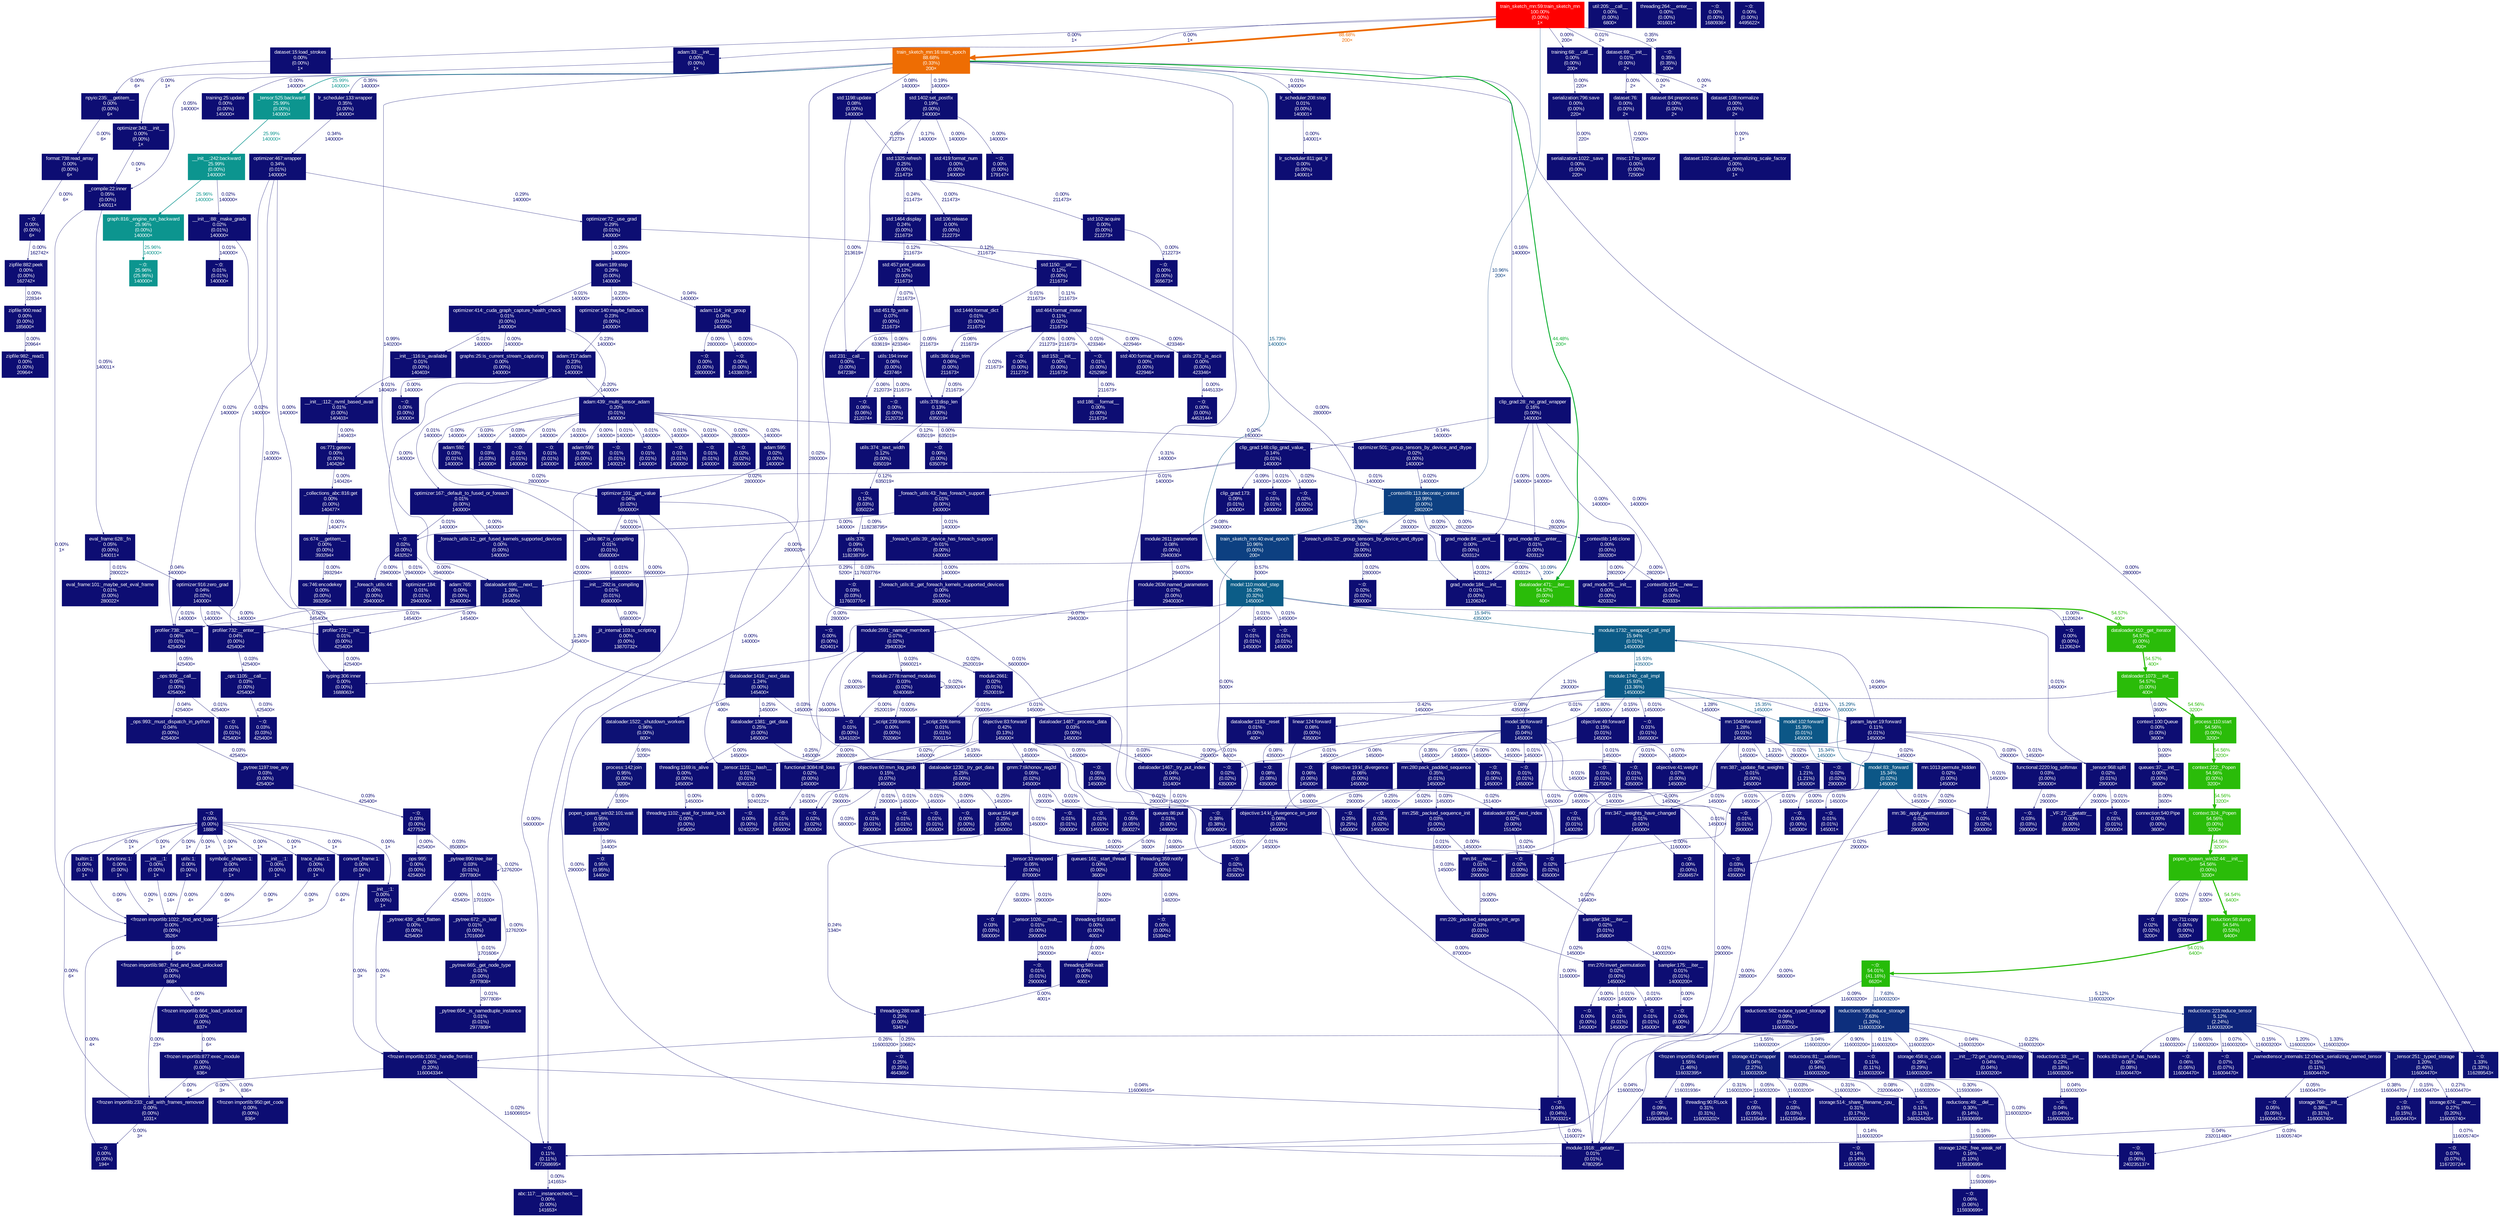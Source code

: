 digraph {
	graph [fontname=Arial, nodesep=0.125, ranksep=0.25];
	node [fontcolor=white, fontname=Arial, height=0, shape=box, style=filled, width=0];
	edge [fontname=Arial];
	3 [color="#0d0d73", fontcolor="#ffffff", fontsize="10.00", label="~:0:\n0.00%\n(0.00%)\n1888×", tooltip="~"];
	3 -> 392 [arrowsize="0.35", color="#0d0d73", fontcolor="#0d0d73", fontsize="10.00", label="0.00%\n1×", labeldistance="0.50", penwidth="0.50"];
	3 -> 1771 [arrowsize="0.35", color="#0d0d73", fontcolor="#0d0d73", fontsize="10.00", label="0.00%\n1×", labeldistance="0.50", penwidth="0.50"];
	3 -> 1872 [arrowsize="0.35", color="#0d0d73", fontcolor="#0d0d73", fontsize="10.00", label="0.00%\n1×", labeldistance="0.50", penwidth="0.50"];
	3 -> 1914 [arrowsize="0.35", color="#0d0d73", fontcolor="#0d0d73", fontsize="10.00", label="0.00%\n1×", labeldistance="0.50", penwidth="0.50"];
	3 -> 1976 [arrowsize="0.35", color="#0d0d73", fontcolor="#0d0d73", fontsize="10.00", label="0.00%\n1×", labeldistance="0.50", penwidth="0.50"];
	3 -> 2013 [arrowsize="0.35", color="#0d0d73", fontcolor="#0d0d73", fontsize="10.00", label="0.00%\n1×", labeldistance="0.50", penwidth="0.50"];
	3 -> 3191 [arrowsize="0.35", color="#0d0d73", fontcolor="#0d0d73", fontsize="10.00", label="0.00%\n1×", labeldistance="0.50", penwidth="0.50"];
	3 -> 3215 [arrowsize="0.35", color="#0d0d73", fontcolor="#0d0d73", fontsize="10.00", label="0.00%\n1×", labeldistance="0.50", penwidth="0.50"];
	3 -> 3235 [arrowsize="0.35", color="#0d0d73", fontcolor="#0d0d73", fontsize="10.00", label="0.00%\n1×", labeldistance="0.50", penwidth="0.50"];
	164 [color="#0d0d73", fontcolor="#ffffff", fontsize="10.00", label="~:0:\n0.03%\n(0.00%)\n427753×", tooltip="~"];
	164 -> 4379 [arrowsize="0.35", color="#0d0d73", fontcolor="#0d0d73", fontsize="10.00", label="0.03%\n850800×", labeldistance="0.50", penwidth="0.50"];
	164 -> 4417 [arrowsize="0.35", color="#0d0d73", fontcolor="#0d0d73", fontsize="10.00", label="0.00%\n425400×", labeldistance="0.50", penwidth="0.50"];
	392 [color="#0d0d73", fontcolor="#ffffff", fontsize="10.00", label="__init__:1:\n0.00%\n(0.00%)\n1×", tooltip="C:\\Users\\Brandon\\Documents\\00 Programs 00\\cloned\\sketchrnn-pytorch\\venv\\lib\\site-packages\\sympy\\__init__.py"];
	392 -> 3189 [arrowsize="0.35", color="#0d0d73", fontcolor="#0d0d73", fontsize="10.00", label="0.00%\n14×", labeldistance="0.50", penwidth="0.50"];
	394 [color="#0d0d73", fontcolor="#ffffff", fontsize="10.00", label="~:0:\n0.00%\n(0.00%)\n2508457×", tooltip="~"];
	396 [color="#0d0d73", fontcolor="#ffffff", fontsize="10.00", label="~:0:\n0.07%\n(0.07%)\n116720724×", tooltip="~"];
	443 [color="#0d0d73", fontcolor="#ffffff", fontsize="10.00", label="~:0:\n0.02%\n(0.00%)\n443252×", tooltip="~"];
	443 -> 4448 [arrowsize="0.35", color="#0d0d73", fontcolor="#0d0d73", fontsize="10.00", label="0.00%\n2940000×", labeldistance="0.50", penwidth="0.50"];
	443 -> 4690 [arrowsize="0.35", color="#0d0d73", fontcolor="#0d0d73", fontsize="10.00", label="0.01%\n2940000×", labeldistance="0.50", penwidth="0.50"];
	443 -> 4702 [arrowsize="0.35", color="#0d0d73", fontcolor="#0d0d73", fontsize="10.00", label="0.00%\n2940000×", labeldistance="0.50", penwidth="0.50"];
	543 [color="#0d0d73", fontcolor="#ffffff", fontsize="10.00", label="~:0:\n0.04%\n(0.04%)\n117903321×", tooltip="~"];
	543 -> 4257 [arrowsize="0.35", color="#0d0d73", fontcolor="#0d0d73", fontsize="10.00", label="0.00%\n1160072×", labeldistance="0.50", penwidth="0.50"];
	1711 [color="#0d0d73", fontcolor="#ffffff", fontsize="10.00", label="~:0:\n0.00%\n(0.00%)\n179147×", tooltip="~"];
	1771 [color="#0d0d73", fontcolor="#ffffff", fontsize="10.00", label="utils:1:\n0.00%\n(0.00%)\n1×", tooltip="C:\\Users\\Brandon\\Documents\\00 Programs 00\\cloned\\sketchrnn-pytorch\\venv\\lib\\site-packages\\torch\\_dynamo\\utils.py"];
	1771 -> 3189 [arrowsize="0.35", color="#0d0d73", fontcolor="#0d0d73", fontsize="10.00", label="0.00%\n4×", labeldistance="0.50", penwidth="0.50"];
	1872 [color="#0d0d73", fontcolor="#ffffff", fontsize="10.00", label="trace_rules:1:\n0.00%\n(0.00%)\n1×", tooltip="C:\\Users\\Brandon\\Documents\\00 Programs 00\\cloned\\sketchrnn-pytorch\\venv\\lib\\site-packages\\torch\\_dynamo\\trace_rules.py"];
	1872 -> 3189 [arrowsize="0.35", color="#0d0d73", fontcolor="#0d0d73", fontsize="10.00", label="0.00%\n3×", labeldistance="0.50", penwidth="0.50"];
	1914 [color="#0d0d73", fontcolor="#ffffff", fontsize="10.00", label="__init__:1:\n0.00%\n(0.00%)\n1×", tooltip="C:\\Users\\Brandon\\Documents\\00 Programs 00\\cloned\\sketchrnn-pytorch\\venv\\lib\\site-packages\\torch\\_dynamo\\variables\\__init__.py"];
	1914 -> 3189 [arrowsize="0.35", color="#0d0d73", fontcolor="#0d0d73", fontsize="10.00", label="0.00%\n9×", labeldistance="0.50", penwidth="0.50"];
	1976 [color="#0d0d73", fontcolor="#ffffff", fontsize="10.00", label="builtin:1:\n0.00%\n(0.00%)\n1×", tooltip="C:\\Users\\Brandon\\Documents\\00 Programs 00\\cloned\\sketchrnn-pytorch\\venv\\lib\\site-packages\\torch\\_dynamo\\variables\\builtin.py"];
	1976 -> 3189 [arrowsize="0.35", color="#0d0d73", fontcolor="#0d0d73", fontsize="10.00", label="0.00%\n6×", labeldistance="0.50", penwidth="0.50"];
	1995 [color="#0d0d73", fontcolor="#ffffff", fontsize="10.00", label="eval_frame:101:_maybe_set_eval_frame\n0.01%\n(0.00%)\n280022×", tooltip="C:\\Users\\Brandon\\Documents\\00 Programs 00\\cloned\\sketchrnn-pytorch\\venv\\lib\\site-packages\\torch\\_dynamo\\eval_frame.py"];
	1996 [color="#0d0d73", fontcolor="#ffffff", fontsize="10.00", label="eval_frame:628:_fn\n0.05%\n(0.00%)\n140011×", tooltip="C:\\Users\\Brandon\\Documents\\00 Programs 00\\cloned\\sketchrnn-pytorch\\venv\\lib\\site-packages\\torch\\_dynamo\\eval_frame.py"];
	1996 -> 1995 [arrowsize="0.35", color="#0d0d73", fontcolor="#0d0d73", fontsize="10.00", label="0.01%\n280022×", labeldistance="0.50", penwidth="0.50"];
	1996 -> 4431 [arrowsize="0.35", color="#0d0d73", fontcolor="#0d0d73", fontsize="10.00", label="0.04%\n140000×", labeldistance="0.50", penwidth="0.50"];
	2007 [color="#0d0d73", fontcolor="#ffffff", fontsize="10.00", label="_compile:22:inner\n0.05%\n(0.00%)\n140011×", tooltip="C:\\Users\\Brandon\\Documents\\00 Programs 00\\cloned\\sketchrnn-pytorch\\venv\\lib\\site-packages\\torch\\_compile.py"];
	2007 -> 1996 [arrowsize="0.35", color="#0d0d73", fontcolor="#0d0d73", fontsize="10.00", label="0.05%\n140011×", labeldistance="0.50", penwidth="0.50"];
	2007 -> 3189 [arrowsize="0.35", color="#0d0d73", fontcolor="#0d0d73", fontsize="10.00", label="0.00%\n1×", labeldistance="0.50", penwidth="0.50"];
	2013 [color="#0d0d73", fontcolor="#ffffff", fontsize="10.00", label="convert_frame:1:\n0.00%\n(0.00%)\n1×", tooltip="C:\\Users\\Brandon\\Documents\\00 Programs 00\\cloned\\sketchrnn-pytorch\\venv\\lib\\site-packages\\torch\\_dynamo\\convert_frame.py"];
	2013 -> 3189 [arrowsize="0.35", color="#0d0d73", fontcolor="#0d0d73", fontsize="10.00", label="0.00%\n4×", labeldistance="0.50", penwidth="0.50"];
	2013 -> 3198 [arrowsize="0.35", color="#0d0d73", fontcolor="#0d0d73", fontsize="10.00", label="0.00%\n3×", labeldistance="0.50", penwidth="0.50"];
	2918 [color="#0d0e73", fontcolor="#ffffff", fontsize="10.00", label="optimizer:72:_use_grad\n0.29%\n(0.01%)\n140000×", tooltip="C:\\Users\\Brandon\\Documents\\00 Programs 00\\cloned\\sketchrnn-pytorch\\venv\\lib\\site-packages\\torch\\optim\\optimizer.py"];
	2918 -> 3996 [arrowsize="0.35", color="#0d0d73", fontcolor="#0d0d73", fontsize="10.00", label="0.00%\n280000×", labeldistance="0.50", penwidth="0.50"];
	2918 -> 4689 [arrowsize="0.35", color="#0d0e73", fontcolor="#0d0e73", fontsize="10.00", label="0.29%\n140000×", labeldistance="0.50", penwidth="0.50"];
	3113 [color="#26bb09", fontcolor="#ffffff", fontsize="10.00", label="~:0:\n54.01%\n(41.16%)\n6620×", tooltip="~"];
	3113 -> 3214 [arrowsize="0.35", color="#0d2f7d", fontcolor="#0d2f7d", fontsize="10.00", label="7.63%\n116003200×", labeldistance="0.50", penwidth="0.50"];
	3113 -> 4039 [arrowsize="0.35", color="#0d2379", fontcolor="#0d2379", fontsize="10.00", label="5.12%\n116003200×", labeldistance="0.50", penwidth="0.50"];
	3113 -> 4659 [arrowsize="0.35", color="#0d0d73", fontcolor="#0d0d73", fontsize="10.00", label="0.09%\n116003200×", labeldistance="0.50", penwidth="0.50"];
	3136 [color="#0d1174", fontcolor="#ffffff", fontsize="10.00", label="dataloader:1522:_shutdown_workers\n0.96%\n(0.00%)\n800×", tooltip="C:\\Users\\Brandon\\Documents\\00 Programs 00\\cloned\\sketchrnn-pytorch\\venv\\lib\\site-packages\\torch\\utils\\data\\dataloader.py"];
	3136 -> 3165 [arrowsize="0.35", color="#0d1174", fontcolor="#0d1174", fontsize="10.00", label="0.95%\n3200×", labeldistance="0.50", penwidth="0.50"];
	3140 [color="#0d0d73", fontcolor="#ffffff", fontsize="10.00", label="queues:37:__init__\n0.00%\n(0.00%)\n3600×", tooltip="C:\\Users\\Brandon\\AppData\\Local\\Programs\\Python\\Python310\\lib\\multiprocessing\\queues.py"];
	3140 -> 4664 [arrowsize="0.35", color="#0d0d73", fontcolor="#0d0d73", fontsize="10.00", label="0.00%\n3600×", labeldistance="0.50", penwidth="0.50"];
	3141 [color="#0d0d73", fontcolor="#ffffff", fontsize="10.00", label="context:100:Queue\n0.00%\n(0.00%)\n3600×", tooltip="C:\\Users\\Brandon\\AppData\\Local\\Programs\\Python\\Python310\\lib\\multiprocessing\\context.py"];
	3141 -> 3140 [arrowsize="0.35", color="#0d0d73", fontcolor="#0d0d73", fontsize="10.00", label="0.00%\n3600×", labeldistance="0.50", penwidth="0.50"];
	3144 [color="#0d0d73", fontcolor="#ffffff", fontsize="10.00", label="queues:86:put\n0.01%\n(0.00%)\n148600×", tooltip="C:\\Users\\Brandon\\AppData\\Local\\Programs\\Python\\Python310\\lib\\multiprocessing\\queues.py"];
	3144 -> 3149 [arrowsize="0.35", color="#0d0d73", fontcolor="#0d0d73", fontsize="10.00", label="0.00%\n3600×", labeldistance="0.50", penwidth="0.50"];
	3144 -> 3825 [arrowsize="0.35", color="#0d0d73", fontcolor="#0d0d73", fontsize="10.00", label="0.00%\n148600×", labeldistance="0.50", penwidth="0.50"];
	3145 [color="#0d0d73", fontcolor="#ffffff", fontsize="10.00", label="dataloader:1467:_try_put_index\n0.04%\n(0.00%)\n151400×", tooltip="C:\\Users\\Brandon\\Documents\\00 Programs 00\\cloned\\sketchrnn-pytorch\\venv\\lib\\site-packages\\torch\\utils\\data\\dataloader.py"];
	3145 -> 3144 [arrowsize="0.35", color="#0d0d73", fontcolor="#0d0d73", fontsize="10.00", label="0.01%\n145000×", labeldistance="0.50", penwidth="0.50"];
	3145 -> 4295 [arrowsize="0.35", color="#0d0d73", fontcolor="#0d0d73", fontsize="10.00", label="0.02%\n151400×", labeldistance="0.50", penwidth="0.50"];
	3148 [color="#2abc09", fontcolor="#ffffff", fontsize="10.00", label="dataloader:1073:__init__\n54.57%\n(0.00%)\n400×", tooltip="C:\\Users\\Brandon\\Documents\\00 Programs 00\\cloned\\sketchrnn-pytorch\\venv\\lib\\site-packages\\torch\\utils\\data\\dataloader.py"];
	3148 -> 3141 [arrowsize="0.35", color="#0d0d73", fontcolor="#0d0d73", fontsize="10.00", label="0.00%\n3600×", labeldistance="0.50", penwidth="0.50"];
	3148 -> 4294 [arrowsize="0.35", color="#0d0d73", fontcolor="#0d0d73", fontsize="10.00", label="0.01%\n400×", labeldistance="0.50", penwidth="0.50"];
	3148 -> 4306 [arrowsize="0.74", color="#2abc09", fontcolor="#2abc09", fontsize="10.00", label="54.56%\n3200×", labeldistance="2.18", penwidth="2.18"];
	3149 [color="#0d0d73", fontcolor="#ffffff", fontsize="10.00", label="queues:161:_start_thread\n0.00%\n(0.00%)\n3600×", tooltip="C:\\Users\\Brandon\\AppData\\Local\\Programs\\Python\\Python310\\lib\\multiprocessing\\queues.py"];
	3149 -> 3829 [arrowsize="0.35", color="#0d0d73", fontcolor="#0d0d73", fontsize="10.00", label="0.00%\n3600×", labeldistance="0.50", penwidth="0.50"];
	3151 [color="#0d0d73", fontcolor="#ffffff", fontsize="10.00", label="util:205:__call__\n0.00%\n(0.00%)\n6800×", tooltip="C:\\Users\\Brandon\\AppData\\Local\\Programs\\Python\\Python310\\lib\\multiprocessing\\util.py"];
	3157 [color="#2abc09", fontcolor="#ffffff", fontsize="10.00", label="popen_spawn_win32:44:__init__\n54.56%\n(0.00%)\n3200×", tooltip="C:\\Users\\Brandon\\AppData\\Local\\Programs\\Python\\Python310\\lib\\multiprocessing\\popen_spawn_win32.py"];
	3157 -> 3302 [arrowsize="0.35", color="#0d0d73", fontcolor="#0d0d73", fontsize="10.00", label="0.00%\n3200×", labeldistance="0.50", penwidth="0.50"];
	3157 -> 4323 [arrowsize="0.74", color="#29bc09", fontcolor="#29bc09", fontsize="10.00", label="54.54%\n6400×", labeldistance="2.18", penwidth="2.18"];
	3157 -> 5013 [arrowsize="0.35", color="#0d0d73", fontcolor="#0d0d73", fontsize="10.00", label="0.02%\n3200×", labeldistance="0.50", penwidth="0.50"];
	3161 [color="#2abc09", fontcolor="#ffffff", fontsize="10.00", label="context:324:_Popen\n54.56%\n(0.00%)\n3200×", tooltip="C:\\Users\\Brandon\\AppData\\Local\\Programs\\Python\\Python310\\lib\\multiprocessing\\context.py"];
	3161 -> 3157 [arrowsize="0.74", color="#2abc09", fontcolor="#2abc09", fontsize="10.00", label="54.56%\n3200×", labeldistance="2.18", penwidth="2.18"];
	3163 [color="#0d1174", fontcolor="#ffffff", fontsize="10.00", label="popen_spawn_win32:101:wait\n0.95%\n(0.00%)\n17600×", tooltip="C:\\Users\\Brandon\\AppData\\Local\\Programs\\Python\\Python310\\lib\\multiprocessing\\popen_spawn_win32.py"];
	3163 -> 5019 [arrowsize="0.35", color="#0d1174", fontcolor="#0d1174", fontsize="10.00", label="0.95%\n14400×", labeldistance="0.50", penwidth="0.50"];
	3165 [color="#0d1174", fontcolor="#ffffff", fontsize="10.00", label="process:142:join\n0.95%\n(0.00%)\n3200×", tooltip="C:\\Users\\Brandon\\AppData\\Local\\Programs\\Python\\Python310\\lib\\multiprocessing\\process.py"];
	3165 -> 3163 [arrowsize="0.35", color="#0d1174", fontcolor="#0d1174", fontsize="10.00", label="0.95%\n3200×", labeldistance="0.50", penwidth="0.50"];
	3189 [color="#0d0d73", fontcolor="#ffffff", fontsize="10.00", label="<frozen importlib:1022:_find_and_load\n0.00%\n(0.00%)\n3526×", tooltip="<frozen importlib._bootstrap>"];
	3189 -> 3197 [arrowsize="0.35", color="#0d0d73", fontcolor="#0d0d73", fontsize="10.00", label="0.00%\n6×", labeldistance="0.50", penwidth="0.50"];
	3191 [color="#0d0d73", fontcolor="#ffffff", fontsize="10.00", label="__init__:1:\n0.00%\n(0.00%)\n1×", tooltip="C:\\Users\\Brandon\\Documents\\00 Programs 00\\cloned\\sketchrnn-pytorch\\venv\\lib\\site-packages\\torch\\_dynamo\\__init__.py"];
	3191 -> 3198 [arrowsize="0.35", color="#0d0d73", fontcolor="#0d0d73", fontsize="10.00", label="0.00%\n2×", labeldistance="0.50", penwidth="0.50"];
	3195 [color="#0d0d73", fontcolor="#ffffff", fontsize="10.00", label="~:0:\n0.00%\n(0.00%)\n194×", tooltip="~"];
	3195 -> 3189 [arrowsize="0.35", color="#0d0d73", fontcolor="#0d0d73", fontsize="10.00", label="0.00%\n4×", labeldistance="0.50", penwidth="0.50"];
	3196 [color="#0d0d73", fontcolor="#ffffff", fontsize="10.00", label="<frozen importlib:233:_call_with_frames_removed\n0.00%\n(0.00%)\n1031×", tooltip="<frozen importlib._bootstrap>"];
	3196 -> 3 [arrowsize="0.35", color="#0d0d73", fontcolor="#0d0d73", fontsize="10.00", label="0.00%\n6×", labeldistance="0.50", penwidth="0.50"];
	3196 -> 3195 [arrowsize="0.35", color="#0d0d73", fontcolor="#0d0d73", fontsize="10.00", label="0.00%\n3×", labeldistance="0.50", penwidth="0.50"];
	3197 [color="#0d0d73", fontcolor="#ffffff", fontsize="10.00", label="<frozen importlib:987:_find_and_load_unlocked\n0.00%\n(0.00%)\n868×", tooltip="<frozen importlib._bootstrap>"];
	3197 -> 3196 [arrowsize="0.35", color="#0d0d73", fontcolor="#0d0d73", fontsize="10.00", label="0.00%\n23×", labeldistance="0.50", penwidth="0.50"];
	3197 -> 3203 [arrowsize="0.35", color="#0d0d73", fontcolor="#0d0d73", fontsize="10.00", label="0.00%\n6×", labeldistance="0.50", penwidth="0.50"];
	3198 [color="#0d0e73", fontcolor="#ffffff", fontsize="10.00", label="<frozen importlib:1053:_handle_fromlist\n0.26%\n(0.20%)\n116004334×", tooltip="<frozen importlib._bootstrap>"];
	3198 -> 543 [arrowsize="0.35", color="#0d0d73", fontcolor="#0d0d73", fontsize="10.00", label="0.04%\n116006915×", labeldistance="0.50", penwidth="0.50"];
	3198 -> 3196 [arrowsize="0.35", color="#0d0d73", fontcolor="#0d0d73", fontsize="10.00", label="0.00%\n3×", labeldistance="0.50", penwidth="0.50"];
	3198 -> 3293 [arrowsize="0.35", color="#0d0d73", fontcolor="#0d0d73", fontsize="10.00", label="0.02%\n116006915×", labeldistance="0.50", penwidth="0.50"];
	3199 [color="#0d0d73", fontcolor="#ffffff", fontsize="10.00", label="<frozen importlib:877:exec_module\n0.00%\n(0.00%)\n836×", tooltip="<frozen importlib._bootstrap_external>"];
	3199 -> 3196 [arrowsize="0.35", color="#0d0d73", fontcolor="#0d0d73", fontsize="10.00", label="0.00%\n6×", labeldistance="0.50", penwidth="0.50"];
	3199 -> 3205 [arrowsize="0.35", color="#0d0d73", fontcolor="#0d0d73", fontsize="10.00", label="0.00%\n836×", labeldistance="0.50", penwidth="0.50"];
	3203 [color="#0d0d73", fontcolor="#ffffff", fontsize="10.00", label="<frozen importlib:664:_load_unlocked\n0.00%\n(0.00%)\n837×", tooltip="<frozen importlib._bootstrap>"];
	3203 -> 3199 [arrowsize="0.35", color="#0d0d73", fontcolor="#0d0d73", fontsize="10.00", label="0.00%\n6×", labeldistance="0.50", penwidth="0.50"];
	3205 [color="#0d0d73", fontcolor="#ffffff", fontsize="10.00", label="<frozen importlib:950:get_code\n0.00%\n(0.00%)\n836×", tooltip="<frozen importlib._bootstrap_external>"];
	3212 [color="#0d1375", fontcolor="#ffffff", fontsize="10.00", label="<frozen importlib:404:parent\n1.55%\n(1.46%)\n116032395×", tooltip="<frozen importlib._bootstrap>"];
	3212 -> 5071 [arrowsize="0.35", color="#0d0d73", fontcolor="#0d0d73", fontsize="10.00", label="0.09%\n116031936×", labeldistance="0.50", penwidth="0.50"];
	3214 [color="#0d2f7d", fontcolor="#ffffff", fontsize="10.00", label="reductions:595:reduce_storage\n7.63%\n(1.20%)\n116003200×", tooltip="C:\\Users\\Brandon\\Documents\\00 Programs 00\\cloned\\sketchrnn-pytorch\\venv\\lib\\site-packages\\torch\\multiprocessing\\reductions.py"];
	3214 -> 3198 [arrowsize="0.35", color="#0d0e73", fontcolor="#0d0e73", fontsize="10.00", label="0.26%\n116003200×", labeldistance="0.50", penwidth="0.50"];
	3214 -> 3212 [arrowsize="0.35", color="#0d1375", fontcolor="#0d1375", fontsize="10.00", label="1.55%\n116003200×", labeldistance="0.50", penwidth="0.50"];
	3214 -> 3293 [arrowsize="0.35", color="#0d0d73", fontcolor="#0d0d73", fontsize="10.00", label="0.04%\n116003200×", labeldistance="0.50", penwidth="0.50"];
	3214 -> 3811 [arrowsize="0.35", color="#0d1a77", fontcolor="#0d1a77", fontsize="10.00", label="3.04%\n116003200×", labeldistance="0.50", penwidth="0.50"];
	3214 -> 3957 [arrowsize="0.35", color="#0d0e73", fontcolor="#0d0e73", fontsize="10.00", label="0.22%\n116003200×", labeldistance="0.50", penwidth="0.50"];
	3214 -> 3962 [arrowsize="0.35", color="#0d0d73", fontcolor="#0d0d73", fontsize="10.00", label="0.11%\n116003200×", labeldistance="0.50", penwidth="0.50"];
	3214 -> 4200 [arrowsize="0.35", color="#0d0e73", fontcolor="#0d0e73", fontsize="10.00", label="0.29%\n116003200×", labeldistance="0.50", penwidth="0.50"];
	3214 -> 4656 [arrowsize="0.35", color="#0d0d73", fontcolor="#0d0d73", fontsize="10.00", label="0.04%\n116003200×", labeldistance="0.50", penwidth="0.50"];
	3214 -> 4658 [arrowsize="0.35", color="#0d1074", fontcolor="#0d1074", fontsize="10.00", label="0.90%\n116003200×", labeldistance="0.50", penwidth="0.50"];
	3215 [color="#0d0d73", fontcolor="#ffffff", fontsize="10.00", label="functions:1:\n0.00%\n(0.00%)\n1×", tooltip="C:\\Users\\Brandon\\Documents\\00 Programs 00\\cloned\\sketchrnn-pytorch\\venv\\lib\\site-packages\\torch\\utils\\_sympy\\functions.py"];
	3215 -> 3189 [arrowsize="0.35", color="#0d0d73", fontcolor="#0d0d73", fontsize="10.00", label="0.00%\n2×", labeldistance="0.50", penwidth="0.50"];
	3235 [color="#0d0d73", fontcolor="#ffffff", fontsize="10.00", label="symbolic_shapes:1:\n0.00%\n(0.00%)\n1×", tooltip="C:\\Users\\Brandon\\Documents\\00 Programs 00\\cloned\\sketchrnn-pytorch\\venv\\lib\\site-packages\\torch\\fx\\experimental\\symbolic_shapes.py"];
	3235 -> 3189 [arrowsize="0.35", color="#0d0d73", fontcolor="#0d0d73", fontsize="10.00", label="0.00%\n6×", labeldistance="0.50", penwidth="0.50"];
	3292 [color="#0d0d73", fontcolor="#ffffff", fontsize="10.00", label="abc:117:__instancecheck__\n0.00%\n(0.00%)\n141653×", tooltip="C:\\Users\\Brandon\\AppData\\Local\\Programs\\Python\\Python310\\lib\\abc.py"];
	3293 [color="#0d0d73", fontcolor="#ffffff", fontsize="10.00", label="~:0:\n0.11%\n(0.11%)\n477268695×", tooltip="~"];
	3293 -> 3292 [arrowsize="0.35", color="#0d0d73", fontcolor="#0d0d73", fontsize="10.00", label="0.00%\n141653×", labeldistance="0.50", penwidth="0.50"];
	3301 [color="#0d0d73", fontcolor="#ffffff", fontsize="10.00", label="os:674:__getitem__\n0.00%\n(0.00%)\n393294×", tooltip="C:\\Users\\Brandon\\AppData\\Local\\Programs\\Python\\Python310\\lib\\os.py"];
	3301 -> 3311 [arrowsize="0.35", color="#0d0d73", fontcolor="#0d0d73", fontsize="10.00", label="0.00%\n393294×", labeldistance="0.50", penwidth="0.50"];
	3302 [color="#0d0d73", fontcolor="#ffffff", fontsize="10.00", label="os:711:copy\n0.00%\n(0.00%)\n3200×", tooltip="C:\\Users\\Brandon\\AppData\\Local\\Programs\\Python\\Python310\\lib\\os.py"];
	3303 [color="#0d0d73", fontcolor="#ffffff", fontsize="10.00", label="_collections_abc:816:get\n0.00%\n(0.00%)\n140477×", tooltip="C:\\Users\\Brandon\\AppData\\Local\\Programs\\Python\\Python310\\lib\\_collections_abc.py"];
	3303 -> 3301 [arrowsize="0.35", color="#0d0d73", fontcolor="#0d0d73", fontsize="10.00", label="0.00%\n140477×", labeldistance="0.50", penwidth="0.50"];
	3311 [color="#0d0d73", fontcolor="#ffffff", fontsize="10.00", label="os:746:encodekey\n0.00%\n(0.00%)\n393295×", tooltip="C:\\Users\\Brandon\\AppData\\Local\\Programs\\Python\\Python310\\lib\\os.py"];
	3312 [color="#0d0d73", fontcolor="#ffffff", fontsize="10.00", label="os:771:getenv\n0.00%\n(0.00%)\n140426×", tooltip="C:\\Users\\Brandon\\AppData\\Local\\Programs\\Python\\Python310\\lib\\os.py"];
	3312 -> 3303 [arrowsize="0.35", color="#0d0d73", fontcolor="#0d0d73", fontsize="10.00", label="0.00%\n140426×", labeldistance="0.50", penwidth="0.50"];
	3313 [color="#0d0d73", fontcolor="#ffffff", fontsize="10.00", label="__init__:112:_nvml_based_avail\n0.01%\n(0.00%)\n140403×", tooltip="C:\\Users\\Brandon\\Documents\\00 Programs 00\\cloned\\sketchrnn-pytorch\\venv\\lib\\site-packages\\torch\\cuda\\__init__.py"];
	3313 -> 3312 [arrowsize="0.35", color="#0d0d73", fontcolor="#0d0d73", fontsize="10.00", label="0.00%\n140403×", labeldistance="0.50", penwidth="0.50"];
	3328 [color="#0d0d73", fontcolor="#ffffff", fontsize="10.00", label="dataset:15:load_strokes\n0.00%\n(0.00%)\n1×", tooltip="C:\\Users\\Brandon\\Documents\\00 Programs 00\\cloned\\sketchrnn-pytorch\\sketch_rnn\\dataset.py"];
	3328 -> 4187 [arrowsize="0.35", color="#0d0d73", fontcolor="#0d0d73", fontsize="10.00", label="0.00%\n6×", labeldistance="0.50", penwidth="0.50"];
	3443 [color="#0d0d73", fontcolor="#ffffff", fontsize="10.00", label="~:0:\n0.06%\n(0.06%)\n240235137×", tooltip="~"];
	3466 [color="#ee6d03", fontcolor="#ffffff", fontsize="10.00", label="train_sketch_rnn:16:train_epoch\n88.68%\n(0.33%)\n200×", tooltip="C:\\Users\\Brandon\\Documents\\00 Programs 00\\cloned\\sketchrnn-pytorch\\train_sketch_rnn.py"];
	3466 -> 2007 [arrowsize="0.35", color="#0d0d73", fontcolor="#0d0d73", fontsize="10.00", label="0.05%\n140000×", labeldistance="0.50", penwidth="0.50"];
	3466 -> 3846 [arrowsize="0.35", color="#0d0d73", fontcolor="#0d0d73", fontsize="10.00", label="0.00%\n140000×", labeldistance="0.50", penwidth="0.50"];
	3466 -> 3867 [arrowsize="0.40", color="#0c5a87", fontcolor="#0c5a87", fontsize="10.00", label="15.73%\n140000×", labeldistance="0.63", penwidth="0.63"];
	3466 -> 3984 [arrowsize="0.51", color="#0c958f", fontcolor="#0c958f", fontsize="10.00", label="25.99%\n140000×", labeldistance="1.04", penwidth="1.04"];
	3466 -> 4032 [arrowsize="0.35", color="#0d0e73", fontcolor="#0d0e73", fontsize="10.00", label="0.31%\n140000×", labeldistance="0.50", penwidth="0.50"];
	3466 -> 4038 [arrowsize="0.35", color="#0d0d73", fontcolor="#0d0d73", fontsize="10.00", label="0.00%\n280000×", labeldistance="0.50", penwidth="0.50"];
	3466 -> 4044 [arrowsize="0.35", color="#0d0d73", fontcolor="#0d0d73", fontsize="10.00", label="0.02%\n280000×", labeldistance="0.50", penwidth="0.50"];
	3466 -> 4286 [arrowsize="0.67", color="#0aae2e", fontcolor="#0aae2e", fontsize="10.00", label="44.48%\n200×", labeldistance="1.78", penwidth="1.78"];
	3466 -> 4296 [arrowsize="0.35", color="#0d1174", fontcolor="#0d1174", fontsize="10.00", label="0.99%\n140200×", labeldistance="0.50", penwidth="0.50"];
	3466 -> 4396 [arrowsize="0.35", color="#0d0d73", fontcolor="#0d0d73", fontsize="10.00", label="0.16%\n140000×", labeldistance="0.50", penwidth="0.50"];
	3466 -> 4618 [arrowsize="0.35", color="#0d0d73", fontcolor="#0d0d73", fontsize="10.00", label="0.08%\n140000×", labeldistance="0.50", penwidth="0.50"];
	3466 -> 4622 [arrowsize="0.35", color="#0d0e73", fontcolor="#0d0e73", fontsize="10.00", label="0.19%\n140000×", labeldistance="0.50", penwidth="0.50"];
	3466 -> 4674 [arrowsize="0.35", color="#0d0e73", fontcolor="#0d0e73", fontsize="10.00", label="0.35%\n140000×", labeldistance="0.50", penwidth="0.50"];
	3466 -> 4679 [arrowsize="0.35", color="#0d0d73", fontcolor="#0d0d73", fontsize="10.00", label="0.01%\n140000×", labeldistance="0.50", penwidth="0.50"];
	3586 [color="#0d4081", fontcolor="#ffffff", fontsize="10.00", label="train_sketch_rnn:40:eval_epoch\n10.96%\n(0.00%)\n200×", tooltip="C:\\Users\\Brandon\\Documents\\00 Programs 00\\cloned\\sketchrnn-pytorch\\train_sketch_rnn.py"];
	3586 -> 3867 [arrowsize="0.35", color="#0d0f73", fontcolor="#0d0f73", fontsize="10.00", label="0.57%\n5000×", labeldistance="0.50", penwidth="0.50"];
	3586 -> 4032 [arrowsize="0.35", color="#0d0d73", fontcolor="#0d0d73", fontsize="10.00", label="0.00%\n5000×", labeldistance="0.50", penwidth="0.50"];
	3586 -> 4286 [arrowsize="0.35", color="#0d3b80", fontcolor="#0d3b80", fontsize="10.00", label="10.09%\n200×", labeldistance="0.50", penwidth="0.50"];
	3586 -> 4296 [arrowsize="0.35", color="#0d0e73", fontcolor="#0d0e73", fontsize="10.00", label="0.29%\n5200×", labeldistance="0.50", penwidth="0.50"];
	3702 [color="#0d0d73", fontcolor="#ffffff", fontsize="10.00", label="~:0:\n0.02%\n(0.00%)\n323298×", tooltip="~"];
	3702 -> 4335 [arrowsize="0.35", color="#0d0d73", fontcolor="#0d0d73", fontsize="10.00", label="0.02%\n145400×", labeldistance="0.50", penwidth="0.50"];
	3711 [color="#0d0d73", fontcolor="#ffffff", fontsize="10.00", label="typing:306:inner\n0.00%\n(0.00%)\n1688063×", tooltip="C:\\Users\\Brandon\\AppData\\Local\\Programs\\Python\\Python310\\lib\\typing.py"];
	3716 [color="#0d0d73", fontcolor="#ffffff", fontsize="10.00", label="__init__:88:_make_grads\n0.02%\n(0.01%)\n140000×", tooltip="C:\\Users\\Brandon\\Documents\\00 Programs 00\\cloned\\sketchrnn-pytorch\\venv\\lib\\site-packages\\torch\\autograd\\__init__.py"];
	3716 -> 3711 [arrowsize="0.35", color="#0d0d73", fontcolor="#0d0d73", fontsize="10.00", label="0.00%\n140000×", labeldistance="0.50", penwidth="0.50"];
	3716 -> 4102 [arrowsize="0.35", color="#0d0d73", fontcolor="#0d0d73", fontsize="10.00", label="0.01%\n140000×", labeldistance="0.50", penwidth="0.50"];
	3717 [color="#0d0d73", fontcolor="#ffffff", fontsize="10.00", label="profiler:721:__init__\n0.01%\n(0.00%)\n425400×", tooltip="C:\\Users\\Brandon\\Documents\\00 Programs 00\\cloned\\sketchrnn-pytorch\\venv\\lib\\site-packages\\torch\\autograd\\profiler.py"];
	3717 -> 3711 [arrowsize="0.35", color="#0d0d73", fontcolor="#0d0d73", fontsize="10.00", label="0.00%\n425400×", labeldistance="0.50", penwidth="0.50"];
	3718 [color="#0d0d73", fontcolor="#ffffff", fontsize="10.00", label="clip_grad:148:clip_grad_value_\n0.14%\n(0.01%)\n140000×", tooltip="C:\\Users\\Brandon\\Documents\\00 Programs 00\\cloned\\sketchrnn-pytorch\\venv\\lib\\site-packages\\torch\\nn\\utils\\clip_grad.py"];
	3718 -> 3711 [arrowsize="0.35", color="#0d0d73", fontcolor="#0d0d73", fontsize="10.00", label="0.00%\n420000×", labeldistance="0.50", penwidth="0.50"];
	3718 -> 4098 [arrowsize="0.35", color="#0d0d73", fontcolor="#0d0d73", fontsize="10.00", label="0.02%\n140000×", labeldistance="0.50", penwidth="0.50"];
	3718 -> 4111 [arrowsize="0.35", color="#0d0d73", fontcolor="#0d0d73", fontsize="10.00", label="0.01%\n140000×", labeldistance="0.50", penwidth="0.50"];
	3718 -> 4273 [arrowsize="0.35", color="#0d0d73", fontcolor="#0d0d73", fontsize="10.00", label="0.09%\n140000×", labeldistance="0.50", penwidth="0.50"];
	3718 -> 4397 [arrowsize="0.35", color="#0d0d73", fontcolor="#0d0d73", fontsize="10.00", label="0.01%\n140000×", labeldistance="0.50", penwidth="0.50"];
	3718 -> 4447 [arrowsize="0.35", color="#0d0d73", fontcolor="#0d0d73", fontsize="10.00", label="0.01%\n140000×", labeldistance="0.50", penwidth="0.50"];
	3721 [color="#0d0e73", fontcolor="#ffffff", fontsize="10.00", label="adam:439:_multi_tensor_adam\n0.20%\n(0.01%)\n140000×", tooltip="C:\\Users\\Brandon\\Documents\\00 Programs 00\\cloned\\sketchrnn-pytorch\\venv\\lib\\site-packages\\torch\\optim\\adam.py"];
	3721 -> 3896 [arrowsize="0.35", color="#0d0d73", fontcolor="#0d0d73", fontsize="10.00", label="0.02%\n140000×", labeldistance="0.50", penwidth="0.50"];
	3721 -> 4088 [arrowsize="0.35", color="#0d0d73", fontcolor="#0d0d73", fontsize="10.00", label="0.01%\n140000×", labeldistance="0.50", penwidth="0.50"];
	3721 -> 4097 [arrowsize="0.35", color="#0d0d73", fontcolor="#0d0d73", fontsize="10.00", label="0.01%\n140000×", labeldistance="0.50", penwidth="0.50"];
	3721 -> 4099 [arrowsize="0.35", color="#0d0d73", fontcolor="#0d0d73", fontsize="10.00", label="0.01%\n140000×", labeldistance="0.50", penwidth="0.50"];
	3721 -> 4100 [arrowsize="0.35", color="#0d0d73", fontcolor="#0d0d73", fontsize="10.00", label="0.01%\n140000×", labeldistance="0.50", penwidth="0.50"];
	3721 -> 4110 [arrowsize="0.35", color="#0d0d73", fontcolor="#0d0d73", fontsize="10.00", label="0.02%\n280000×", labeldistance="0.50", penwidth="0.50"];
	3721 -> 4112 [arrowsize="0.35", color="#0d0d73", fontcolor="#0d0d73", fontsize="10.00", label="0.03%\n140000×", labeldistance="0.50", penwidth="0.50"];
	3721 -> 4128 [arrowsize="0.35", color="#0d0d73", fontcolor="#0d0d73", fontsize="10.00", label="0.01%\n140000×", labeldistance="0.50", penwidth="0.50"];
	3721 -> 4129 [arrowsize="0.35", color="#0d0d73", fontcolor="#0d0d73", fontsize="10.00", label="0.01%\n140000×", labeldistance="0.50", penwidth="0.50"];
	3721 -> 4687 [arrowsize="0.35", color="#0d0d73", fontcolor="#0d0d73", fontsize="10.00", label="0.03%\n140000×", labeldistance="0.50", penwidth="0.50"];
	3721 -> 4688 [arrowsize="0.35", color="#0d0d73", fontcolor="#0d0d73", fontsize="10.00", label="0.02%\n140000×", labeldistance="0.50", penwidth="0.50"];
	3721 -> 4700 [arrowsize="0.35", color="#0d0d73", fontcolor="#0d0d73", fontsize="10.00", label="0.00%\n140000×", labeldistance="0.50", penwidth="0.50"];
	3777 [color="#0d0d73", fontcolor="#ffffff", fontsize="10.00", label="optimizer:343:__init__\n0.00%\n(0.00%)\n1×", tooltip="C:\\Users\\Brandon\\Documents\\00 Programs 00\\cloned\\sketchrnn-pytorch\\venv\\lib\\site-packages\\torch\\optim\\optimizer.py"];
	3777 -> 2007 [arrowsize="0.35", color="#0d0d73", fontcolor="#0d0d73", fontsize="10.00", label="0.00%\n1×", labeldistance="0.50", penwidth="0.50"];
	3778 [color="#0d0e73", fontcolor="#ffffff", fontsize="10.00", label="optimizer:467:wrapper\n0.34%\n(0.01%)\n140000×", tooltip="C:\\Users\\Brandon\\Documents\\00 Programs 00\\cloned\\sketchrnn-pytorch\\venv\\lib\\site-packages\\torch\\optim\\optimizer.py"];
	3778 -> 2918 [arrowsize="0.35", color="#0d0e73", fontcolor="#0d0e73", fontsize="10.00", label="0.29%\n140000×", labeldistance="0.50", penwidth="0.50"];
	3778 -> 3717 [arrowsize="0.35", color="#0d0d73", fontcolor="#0d0d73", fontsize="10.00", label="0.00%\n140000×", labeldistance="0.50", penwidth="0.50"];
	3778 -> 4344 [arrowsize="0.35", color="#0d0d73", fontcolor="#0d0d73", fontsize="10.00", label="0.02%\n140000×", labeldistance="0.50", penwidth="0.50"];
	3778 -> 4426 [arrowsize="0.35", color="#0d0d73", fontcolor="#0d0d73", fontsize="10.00", label="0.02%\n140000×", labeldistance="0.50", penwidth="0.50"];
	3796 [color="#0d0d73", fontcolor="#ffffff", fontsize="10.00", label="objective:41:weight\n0.07%\n(0.00%)\n145000×", tooltip="C:\\Users\\Brandon\\Documents\\00 Programs 00\\cloned\\sketchrnn-pytorch\\sketch_rnn\\objective.py"];
	3796 -> 4032 [arrowsize="0.35", color="#0d0d73", fontcolor="#0d0d73", fontsize="10.00", label="0.06%\n145000×", labeldistance="0.50", penwidth="0.50"];
	3796 -> 4064 [arrowsize="0.35", color="#0d0d73", fontcolor="#0d0d73", fontsize="10.00", label="0.01%\n140000×", labeldistance="0.50", penwidth="0.50"];
	3796 -> 4257 [arrowsize="0.35", color="#0d0d73", fontcolor="#0d0d73", fontsize="10.00", label="0.00%\n285000×", labeldistance="0.50", penwidth="0.50"];
	3797 [color="#0d0d73", fontcolor="#ffffff", fontsize="10.00", label="objective:49:forward\n0.15%\n(0.01%)\n145000×", tooltip="C:\\Users\\Brandon\\Documents\\00 Programs 00\\cloned\\sketchrnn-pytorch\\sketch_rnn\\objective.py"];
	3797 -> 3796 [arrowsize="0.35", color="#0d0d73", fontcolor="#0d0d73", fontsize="10.00", label="0.07%\n145000×", labeldistance="0.50", penwidth="0.50"];
	3797 -> 3808 [arrowsize="0.35", color="#0d0d73", fontcolor="#0d0d73", fontsize="10.00", label="0.06%\n145000×", labeldistance="0.50", penwidth="0.50"];
	3797 -> 4050 [arrowsize="0.35", color="#0d0d73", fontcolor="#0d0d73", fontsize="10.00", label="0.01%\n145000×", labeldistance="0.50", penwidth="0.50"];
	3798 [color="#0c5b87", fontcolor="#ffffff", fontsize="10.00", label="module:1740:_call_impl\n15.93%\n(13.36%)\n1450000×", tooltip="C:\\Users\\Brandon\\Documents\\00 Programs 00\\cloned\\sketchrnn-pytorch\\venv\\lib\\site-packages\\torch\\nn\\modules\\module.py"];
	3798 -> 3797 [arrowsize="0.35", color="#0d0d73", fontcolor="#0d0d73", fontsize="10.00", label="0.15%\n145000×", labeldistance="0.50", penwidth="0.50"];
	3798 -> 3800 [arrowsize="0.35", color="#0d0e73", fontcolor="#0d0e73", fontsize="10.00", label="0.42%\n145000×", labeldistance="0.50", penwidth="0.50"];
	3798 -> 3844 [arrowsize="0.35", color="#0d0d73", fontcolor="#0d0d73", fontsize="10.00", label="0.11%\n145000×", labeldistance="0.50", penwidth="0.50"];
	3798 -> 3860 [arrowsize="0.35", color="#0d1475", fontcolor="#0d1475", fontsize="10.00", label="1.80%\n145000×", labeldistance="0.50", penwidth="0.50"];
	3798 -> 3866 [arrowsize="0.39", color="#0c5787", fontcolor="#0c5787", fontsize="10.00", label="15.35%\n145000×", labeldistance="0.61", penwidth="0.61"];
	3798 -> 4094 [arrowsize="0.35", color="#0d1274", fontcolor="#0d1274", fontsize="10.00", label="1.28%\n145000×", labeldistance="0.50", penwidth="0.50"];
	3798 -> 4131 [arrowsize="0.35", color="#0d0d73", fontcolor="#0d0d73", fontsize="10.00", label="0.01%\n1450000×", labeldistance="0.50", penwidth="0.50"];
	3798 -> 4259 [arrowsize="0.35", color="#0d0d73", fontcolor="#0d0d73", fontsize="10.00", label="0.08%\n435000×", labeldistance="0.50", penwidth="0.50"];
	3799 [color="#0d0d73", fontcolor="#ffffff", fontsize="10.00", label="objective:60:mvn_log_prob\n0.15%\n(0.07%)\n145000×", tooltip="C:\\Users\\Brandon\\Documents\\00 Programs 00\\cloned\\sketchrnn-pytorch\\sketch_rnn\\objective.py"];
	3799 -> 3982 [arrowsize="0.35", color="#0d0d73", fontcolor="#0d0d73", fontsize="10.00", label="0.03%\n580000×", labeldistance="0.50", penwidth="0.50"];
	3799 -> 4061 [arrowsize="0.35", color="#0d0d73", fontcolor="#0d0d73", fontsize="10.00", label="0.01%\n290000×", labeldistance="0.50", penwidth="0.50"];
	3799 -> 4070 [arrowsize="0.35", color="#0d0d73", fontcolor="#0d0d73", fontsize="10.00", label="0.01%\n145000×", labeldistance="0.50", penwidth="0.50"];
	3799 -> 4075 [arrowsize="0.35", color="#0d0d73", fontcolor="#0d0d73", fontsize="10.00", label="0.01%\n145000×", labeldistance="0.50", penwidth="0.50"];
	3799 -> 4078 [arrowsize="0.35", color="#0d0d73", fontcolor="#0d0d73", fontsize="10.00", label="0.01%\n290000×", labeldistance="0.50", penwidth="0.50"];
	3799 -> 4081 [arrowsize="0.35", color="#0d0d73", fontcolor="#0d0d73", fontsize="10.00", label="0.00%\n145000×", labeldistance="0.50", penwidth="0.50"];
	3800 [color="#0d0e73", fontcolor="#ffffff", fontsize="10.00", label="objective:83:forward\n0.42%\n(0.13%)\n145000×", tooltip="C:\\Users\\Brandon\\Documents\\00 Programs 00\\cloned\\sketchrnn-pytorch\\sketch_rnn\\objective.py"];
	3800 -> 3799 [arrowsize="0.35", color="#0d0d73", fontcolor="#0d0d73", fontsize="10.00", label="0.15%\n145000×", labeldistance="0.50", penwidth="0.50"];
	3800 -> 3850 [arrowsize="0.35", color="#0d0d73", fontcolor="#0d0d73", fontsize="10.00", label="0.05%\n145000×", labeldistance="0.50", penwidth="0.50"];
	3800 -> 3989 [arrowsize="0.35", color="#0d0d73", fontcolor="#0d0d73", fontsize="10.00", label="0.02%\n145000×", labeldistance="0.50", penwidth="0.50"];
	3800 -> 4057 [arrowsize="0.35", color="#0d0d73", fontcolor="#0d0d73", fontsize="10.00", label="0.00%\n290000×", labeldistance="0.50", penwidth="0.50"];
	3800 -> 4063 [arrowsize="0.35", color="#0d0d73", fontcolor="#0d0d73", fontsize="10.00", label="0.01%\n290000×", labeldistance="0.50", penwidth="0.50"];
	3800 -> 4072 [arrowsize="0.35", color="#0d0d73", fontcolor="#0d0d73", fontsize="10.00", label="0.00%\n145000×", labeldistance="0.50", penwidth="0.50"];
	3800 -> 4122 [arrowsize="0.35", color="#0d0d73", fontcolor="#0d0d73", fontsize="10.00", label="0.05%\n145000×", labeldistance="0.50", penwidth="0.50"];
	3808 [color="#0d0d73", fontcolor="#ffffff", fontsize="10.00", label="objective:19:kl_divergence\n0.06%\n(0.00%)\n145000×", tooltip="C:\\Users\\Brandon\\Documents\\00 Programs 00\\cloned\\sketchrnn-pytorch\\sketch_rnn\\objective.py"];
	3808 -> 3809 [arrowsize="0.35", color="#0d0d73", fontcolor="#0d0d73", fontsize="10.00", label="0.06%\n145000×", labeldistance="0.50", penwidth="0.50"];
	3809 [color="#0d0d73", fontcolor="#ffffff", fontsize="10.00", label="objective:14:kl_divergence_sn_prior\n0.06%\n(0.03%)\n145000×", tooltip="C:\\Users\\Brandon\\Documents\\00 Programs 00\\cloned\\sketchrnn-pytorch\\sketch_rnn\\objective.py"];
	3809 -> 3982 [arrowsize="0.35", color="#0d0d73", fontcolor="#0d0d73", fontsize="10.00", label="0.01%\n145000×", labeldistance="0.50", penwidth="0.50"];
	3809 -> 4063 [arrowsize="0.35", color="#0d0d73", fontcolor="#0d0d73", fontsize="10.00", label="0.01%\n145000×", labeldistance="0.50", penwidth="0.50"];
	3809 -> 4121 [arrowsize="0.35", color="#0d0d73", fontcolor="#0d0d73", fontsize="10.00", label="0.01%\n145000×", labeldistance="0.50", penwidth="0.50"];
	3810 [color="#0d0e73", fontcolor="#ffffff", fontsize="10.00", label="threading:90:RLock\n0.31%\n(0.31%)\n116003202×", tooltip="C:\\Users\\Brandon\\AppData\\Local\\Programs\\Python\\Python310\\lib\\threading.py"];
	3811 [color="#0d1a77", fontcolor="#ffffff", fontsize="10.00", label="storage:417:wrapper\n3.04%\n(2.27%)\n116003200×", tooltip="C:\\Users\\Brandon\\Documents\\00 Programs 00\\cloned\\sketchrnn-pytorch\\venv\\lib\\site-packages\\torch\\storage.py"];
	3811 -> 3810 [arrowsize="0.35", color="#0d0e73", fontcolor="#0d0e73", fontsize="10.00", label="0.31%\n116003200×", labeldistance="0.50", penwidth="0.50"];
	3811 -> 3955 [arrowsize="0.35", color="#0d0e73", fontcolor="#0d0e73", fontsize="10.00", label="0.31%\n116003200×", labeldistance="0.50", penwidth="0.50"];
	3811 -> 4980 [arrowsize="0.35", color="#0d0d73", fontcolor="#0d0d73", fontsize="10.00", label="0.08%\n232006400×", labeldistance="0.50", penwidth="0.50"];
	3811 -> 4981 [arrowsize="0.35", color="#0d0d73", fontcolor="#0d0d73", fontsize="10.00", label="0.05%\n116003200×", labeldistance="0.50", penwidth="0.50"];
	3811 -> 4982 [arrowsize="0.35", color="#0d0d73", fontcolor="#0d0d73", fontsize="10.00", label="0.03%\n116003200×", labeldistance="0.50", penwidth="0.50"];
	3816 [color="#0d0d73", fontcolor="#ffffff", fontsize="10.00", label="threading:264:__enter__\n0.00%\n(0.00%)\n301601×", tooltip="C:\\Users\\Brandon\\AppData\\Local\\Programs\\Python\\Python310\\lib\\threading.py"];
	3818 [color="#0d0d73", fontcolor="#ffffff", fontsize="10.00", label="threading:589:wait\n0.00%\n(0.00%)\n4001×", tooltip="C:\\Users\\Brandon\\AppData\\Local\\Programs\\Python\\Python310\\lib\\threading.py"];
	3818 -> 3822 [arrowsize="0.35", color="#0d0d73", fontcolor="#0d0d73", fontsize="10.00", label="0.00%\n4001×", labeldistance="0.50", penwidth="0.50"];
	3819 [color="#0d0e73", fontcolor="#ffffff", fontsize="10.00", label="queue:154:get\n0.25%\n(0.00%)\n145000×", tooltip="C:\\Users\\Brandon\\AppData\\Local\\Programs\\Python\\Python310\\lib\\queue.py"];
	3819 -> 3822 [arrowsize="0.35", color="#0d0e73", fontcolor="#0d0e73", fontsize="10.00", label="0.24%\n1340×", labeldistance="0.50", penwidth="0.50"];
	3819 -> 3825 [arrowsize="0.35", color="#0d0d73", fontcolor="#0d0d73", fontsize="10.00", label="0.00%\n145000×", labeldistance="0.50", penwidth="0.50"];
	3822 [color="#0d0e73", fontcolor="#ffffff", fontsize="10.00", label="threading:288:wait\n0.25%\n(0.00%)\n5341×", tooltip="C:\\Users\\Brandon\\AppData\\Local\\Programs\\Python\\Python310\\lib\\threading.py"];
	3822 -> 4976 [arrowsize="0.35", color="#0d0e73", fontcolor="#0d0e73", fontsize="10.00", label="0.25%\n10682×", labeldistance="0.50", penwidth="0.50"];
	3825 [color="#0d0d73", fontcolor="#ffffff", fontsize="10.00", label="threading:359:notify\n0.00%\n(0.00%)\n297600×", tooltip="C:\\Users\\Brandon\\AppData\\Local\\Programs\\Python\\Python310\\lib\\threading.py"];
	3825 -> 4977 [arrowsize="0.35", color="#0d0d73", fontcolor="#0d0d73", fontsize="10.00", label="0.00%\n148200×", labeldistance="0.50", penwidth="0.50"];
	3829 [color="#0d0d73", fontcolor="#ffffff", fontsize="10.00", label="threading:916:start\n0.00%\n(0.00%)\n4001×", tooltip="C:\\Users\\Brandon\\AppData\\Local\\Programs\\Python\\Python310\\lib\\threading.py"];
	3829 -> 3818 [arrowsize="0.35", color="#0d0d73", fontcolor="#0d0d73", fontsize="10.00", label="0.00%\n4001×", labeldistance="0.50", penwidth="0.50"];
	3831 [color="#0d0d73", fontcolor="#ffffff", fontsize="10.00", label="threading:1169:is_alive\n0.00%\n(0.00%)\n145000×", tooltip="C:\\Users\\Brandon\\AppData\\Local\\Programs\\Python\\Python310\\lib\\threading.py"];
	3831 -> 3836 [arrowsize="0.35", color="#0d0d73", fontcolor="#0d0d73", fontsize="10.00", label="0.00%\n145000×", labeldistance="0.50", penwidth="0.50"];
	3836 [color="#0d0d73", fontcolor="#ffffff", fontsize="10.00", label="threading:1102:_wait_for_tstate_lock\n0.00%\n(0.00%)\n145400×", tooltip="C:\\Users\\Brandon\\AppData\\Local\\Programs\\Python\\Python310\\lib\\threading.py"];
	3837 [color="#0d0e73", fontcolor="#ffffff", fontsize="10.00", label="dataloader:1381:_get_data\n0.25%\n(0.00%)\n145000×", tooltip="C:\\Users\\Brandon\\Documents\\00 Programs 00\\cloned\\sketchrnn-pytorch\\venv\\lib\\site-packages\\torch\\utils\\data\\dataloader.py"];
	3837 -> 3831 [arrowsize="0.35", color="#0d0d73", fontcolor="#0d0d73", fontsize="10.00", label="0.00%\n145000×", labeldistance="0.50", penwidth="0.50"];
	3837 -> 4299 [arrowsize="0.35", color="#0d0e73", fontcolor="#0d0e73", fontsize="10.00", label="0.25%\n145000×", labeldistance="0.50", penwidth="0.50"];
	3840 [color="#0d0d73", fontcolor="#ffffff", fontsize="10.00", label="misc:17:to_tensor\n0.00%\n(0.00%)\n72500×", tooltip="C:\\Users\\Brandon\\Documents\\00 Programs 00\\cloned\\sketchrnn-pytorch\\sketch_rnn\\utils\\misc.py"];
	3841 [color="#0d0d73", fontcolor="#ffffff", fontsize="10.00", label="dataset:76:\n0.00%\n(0.00%)\n2×", tooltip="C:\\Users\\Brandon\\Documents\\00 Programs 00\\cloned\\sketchrnn-pytorch\\sketch_rnn\\dataset.py"];
	3841 -> 3840 [arrowsize="0.35", color="#0d0d73", fontcolor="#0d0d73", fontsize="10.00", label="0.00%\n72500×", labeldistance="0.50", penwidth="0.50"];
	3844 [color="#0d0d73", fontcolor="#ffffff", fontsize="10.00", label="param_layer:19:forward\n0.11%\n(0.01%)\n145000×", tooltip="C:\\Users\\Brandon\\Documents\\00 Programs 00\\cloned\\sketchrnn-pytorch\\sketch_rnn\\param_layer.py"];
	3844 -> 3985 [arrowsize="0.35", color="#0d0d73", fontcolor="#0d0d73", fontsize="10.00", label="0.01%\n145000×", labeldistance="0.50", penwidth="0.50"];
	3844 -> 3987 [arrowsize="0.35", color="#0d0d73", fontcolor="#0d0d73", fontsize="10.00", label="0.03%\n290000×", labeldistance="0.50", penwidth="0.50"];
	3844 -> 4072 [arrowsize="0.35", color="#0d0d73", fontcolor="#0d0d73", fontsize="10.00", label="0.01%\n290000×", labeldistance="0.50", penwidth="0.50"];
	3844 -> 4105 [arrowsize="0.35", color="#0d0d73", fontcolor="#0d0d73", fontsize="10.00", label="0.01%\n145000×", labeldistance="0.50", penwidth="0.50"];
	3844 -> 4121 [arrowsize="0.35", color="#0d0d73", fontcolor="#0d0d73", fontsize="10.00", label="0.01%\n145000×", labeldistance="0.50", penwidth="0.50"];
	3844 -> 4256 [arrowsize="0.35", color="#0d0d73", fontcolor="#0d0d73", fontsize="10.00", label="0.04%\n145000×", labeldistance="0.50", penwidth="0.50"];
	3846 [color="#0d0d73", fontcolor="#ffffff", fontsize="10.00", label="training:25:update\n0.00%\n(0.00%)\n145000×", tooltip="C:\\Users\\Brandon\\Documents\\00 Programs 00\\cloned\\sketchrnn-pytorch\\sketch_rnn\\utils\\training.py"];
	3847 [color="#ff0000", fontcolor="#ffffff", fontsize="10.00", label="train_sketch_rnn:59:train_sketch_rnn\n100.00%\n(0.00%)\n1×", tooltip="C:\\Users\\Brandon\\Documents\\00 Programs 00\\cloned\\sketchrnn-pytorch\\train_sketch_rnn.py"];
	3847 -> 3328 [arrowsize="0.35", color="#0d0d73", fontcolor="#0d0d73", fontsize="10.00", label="0.00%\n1×", labeldistance="0.50", penwidth="0.50"];
	3847 -> 3466 [arrowsize="0.94", color="#ee6d03", fontcolor="#ee6d03", fontsize="10.00", label="88.68%\n200×", labeldistance="3.55", penwidth="3.55"];
	3847 -> 3849 [arrowsize="0.35", color="#0d0d73", fontcolor="#0d0d73", fontsize="10.00", label="0.00%\n200×", labeldistance="0.50", penwidth="0.50"];
	3847 -> 4397 [arrowsize="0.35", color="#0d4081", fontcolor="#0d4081", fontsize="10.00", label="10.96%\n200×", labeldistance="0.50", penwidth="0.50"];
	3847 -> 4691 [arrowsize="0.35", color="#0d0d73", fontcolor="#0d0d73", fontsize="10.00", label="0.00%\n1×", labeldistance="0.50", penwidth="0.50"];
	3847 -> 4774 [arrowsize="0.35", color="#0d0d73", fontcolor="#0d0d73", fontsize="10.00", label="0.01%\n2×", labeldistance="0.50", penwidth="0.50"];
	3847 -> 4988 [arrowsize="0.35", color="#0d0e73", fontcolor="#0d0e73", fontsize="10.00", label="0.35%\n200×", labeldistance="0.50", penwidth="0.50"];
	3849 [color="#0d0d73", fontcolor="#ffffff", fontsize="10.00", label="training:68:__call__\n0.00%\n(0.00%)\n200×", tooltip="C:\\Users\\Brandon\\Documents\\00 Programs 00\\cloned\\sketchrnn-pytorch\\sketch_rnn\\utils\\training.py"];
	3849 -> 4155 [arrowsize="0.35", color="#0d0d73", fontcolor="#0d0d73", fontsize="10.00", label="0.00%\n220×", labeldistance="0.50", penwidth="0.50"];
	3850 [color="#0d0d73", fontcolor="#ffffff", fontsize="10.00", label="gmm:7:tikhonov_reg2d\n0.05%\n(0.02%)\n145000×", tooltip="C:\\Users\\Brandon\\Documents\\00 Programs 00\\cloned\\sketchrnn-pytorch\\sketch_rnn\\utils\\gmm.py"];
	3850 -> 3982 [arrowsize="0.35", color="#0d0d73", fontcolor="#0d0d73", fontsize="10.00", label="0.01%\n145000×", labeldistance="0.50", penwidth="0.50"];
	3850 -> 4092 [arrowsize="0.35", color="#0d0d73", fontcolor="#0d0d73", fontsize="10.00", label="0.01%\n290000×", labeldistance="0.50", penwidth="0.50"];
	3850 -> 4104 [arrowsize="0.35", color="#0d0d73", fontcolor="#0d0d73", fontsize="10.00", label="0.01%\n145000×", labeldistance="0.50", penwidth="0.50"];
	3860 [color="#0d1475", fontcolor="#ffffff", fontsize="10.00", label="model:36:forward\n1.80%\n(0.04%)\n145000×", tooltip="C:\\Users\\Brandon\\Documents\\00 Programs 00\\cloned\\sketchrnn-pytorch\\sketch_rnn\\model.py"];
	3860 -> 4022 [arrowsize="0.35", color="#0d0d73", fontcolor="#0d0d73", fontsize="10.00", label="0.06%\n145000×", labeldistance="0.50", penwidth="0.50"];
	3860 -> 4046 [arrowsize="0.35", color="#0d0e73", fontcolor="#0d0e73", fontsize="10.00", label="0.35%\n145000×", labeldistance="0.50", penwidth="0.50"];
	3860 -> 4049 [arrowsize="0.35", color="#0d0d73", fontcolor="#0d0d73", fontsize="10.00", label="0.01%\n145000×", labeldistance="0.50", penwidth="0.50"];
	3860 -> 4057 [arrowsize="0.35", color="#0d0d73", fontcolor="#0d0d73", fontsize="10.00", label="0.01%\n145000×", labeldistance="0.50", penwidth="0.50"];
	3860 -> 4068 [arrowsize="0.35", color="#0d0d73", fontcolor="#0d0d73", fontsize="10.00", label="0.00%\n145000×", labeldistance="0.50", penwidth="0.50"];
	3860 -> 4103 [arrowsize="0.35", color="#0d0d73", fontcolor="#0d0d73", fontsize="10.00", label="0.01%\n145000×", labeldistance="0.50", penwidth="0.50"];
	3860 -> 4121 [arrowsize="0.35", color="#0d0d73", fontcolor="#0d0d73", fontsize="10.00", label="0.01%\n145000×", labeldistance="0.50", penwidth="0.50"];
	3860 -> 4256 [arrowsize="0.35", color="#0d1274", fontcolor="#0d1274", fontsize="10.00", label="1.31%\n290000×", labeldistance="0.50", penwidth="0.50"];
	3860 -> 4257 [arrowsize="0.35", color="#0d0d73", fontcolor="#0d0d73", fontsize="10.00", label="0.00%\n290000×", labeldistance="0.50", penwidth="0.50"];
	3865 [color="#0c5787", fontcolor="#ffffff", fontsize="10.00", label="model:83:_forward\n15.34%\n(0.02%)\n145000×", tooltip="C:\\Users\\Brandon\\Documents\\00 Programs 00\\cloned\\sketchrnn-pytorch\\sketch_rnn\\model.py"];
	3865 -> 4049 [arrowsize="0.35", color="#0d0d73", fontcolor="#0d0d73", fontsize="10.00", label="0.01%\n145000×", labeldistance="0.50", penwidth="0.50"];
	3865 -> 4054 [arrowsize="0.35", color="#0d0d73", fontcolor="#0d0d73", fontsize="10.00", label="0.00%\n145000×", labeldistance="0.50", penwidth="0.50"];
	3865 -> 4105 [arrowsize="0.35", color="#0d0d73", fontcolor="#0d0d73", fontsize="10.00", label="0.01%\n145000×", labeldistance="0.50", penwidth="0.50"];
	3865 -> 4115 [arrowsize="0.35", color="#0d0d73", fontcolor="#0d0d73", fontsize="10.00", label="0.01%\n145000×", labeldistance="0.50", penwidth="0.50"];
	3865 -> 4256 [arrowsize="0.39", color="#0c5787", fontcolor="#0c5787", fontsize="10.00", label="15.29%\n580000×", labeldistance="0.61", penwidth="0.61"];
	3865 -> 4257 [arrowsize="0.35", color="#0d0d73", fontcolor="#0d0d73", fontsize="10.00", label="0.00%\n580000×", labeldistance="0.50", penwidth="0.50"];
	3866 [color="#0c5787", fontcolor="#ffffff", fontsize="10.00", label="model:102:forward\n15.35%\n(0.01%)\n145000×", tooltip="C:\\Users\\Brandon\\Documents\\00 Programs 00\\cloned\\sketchrnn-pytorch\\sketch_rnn\\model.py"];
	3866 -> 3865 [arrowsize="0.39", color="#0c5787", fontcolor="#0c5787", fontsize="10.00", label="15.34%\n145000×", labeldistance="0.61", penwidth="0.61"];
	3867 [color="#0c5d88", fontcolor="#ffffff", fontsize="10.00", label="model:110:model_step\n16.29%\n(0.32%)\n145000×", tooltip="C:\\Users\\Brandon\\Documents\\00 Programs 00\\cloned\\sketchrnn-pytorch\\sketch_rnn\\model.py"];
	3867 -> 3985 [arrowsize="0.35", color="#0d0d73", fontcolor="#0d0d73", fontsize="10.00", label="0.01%\n145000×", labeldistance="0.50", penwidth="0.50"];
	3867 -> 4048 [arrowsize="0.35", color="#0d0d73", fontcolor="#0d0d73", fontsize="10.00", label="0.01%\n145000×", labeldistance="0.50", penwidth="0.50"];
	3867 -> 4078 [arrowsize="0.35", color="#0d0d73", fontcolor="#0d0d73", fontsize="10.00", label="0.01%\n145000×", labeldistance="0.50", penwidth="0.50"];
	3867 -> 4114 [arrowsize="0.35", color="#0d0d73", fontcolor="#0d0d73", fontsize="10.00", label="0.01%\n145000×", labeldistance="0.50", penwidth="0.50"];
	3867 -> 4256 [arrowsize="0.40", color="#0c5b87", fontcolor="#0c5b87", fontsize="10.00", label="15.94%\n435000×", labeldistance="0.64", penwidth="0.64"];
	3867 -> 4257 [arrowsize="0.35", color="#0d0d73", fontcolor="#0d0d73", fontsize="10.00", label="0.00%\n290000×", labeldistance="0.50", penwidth="0.50"];
	3891 [color="#0d0d73", fontcolor="#ffffff", fontsize="10.00", label="_utils:867:is_compiling\n0.01%\n(0.01%)\n6580000×", tooltip="C:\\Users\\Brandon\\Documents\\00 Programs 00\\cloned\\sketchrnn-pytorch\\venv\\lib\\site-packages\\torch\\_utils.py"];
	3891 -> 4348 [arrowsize="0.35", color="#0d0d73", fontcolor="#0d0d73", fontsize="10.00", label="0.01%\n6580000×", labeldistance="0.50", penwidth="0.50"];
	3892 [color="#0d0d73", fontcolor="#ffffff", fontsize="10.00", label="optimizer:101:_get_value\n0.04%\n(0.02%)\n5600000×", tooltip="C:\\Users\\Brandon\\Documents\\00 Programs 00\\cloned\\sketchrnn-pytorch\\venv\\lib\\site-packages\\torch\\optim\\optimizer.py"];
	3892 -> 3293 [arrowsize="0.35", color="#0d0d73", fontcolor="#0d0d73", fontsize="10.00", label="0.00%\n5600000×", labeldistance="0.50", penwidth="0.50"];
	3892 -> 3891 [arrowsize="0.35", color="#0d0d73", fontcolor="#0d0d73", fontsize="10.00", label="0.01%\n5600000×", labeldistance="0.50", penwidth="0.50"];
	3892 -> 4032 [arrowsize="0.35", color="#0d0d73", fontcolor="#0d0d73", fontsize="10.00", label="0.01%\n5600000×", labeldistance="0.50", penwidth="0.50"];
	3892 -> 4342 [arrowsize="0.35", color="#0d0d73", fontcolor="#0d0d73", fontsize="10.00", label="0.00%\n5600000×", labeldistance="0.50", penwidth="0.50"];
	3894 [color="#0d0e73", fontcolor="#ffffff", fontsize="10.00", label="optimizer:140:maybe_fallback\n0.23%\n(0.00%)\n140000×", tooltip="C:\\Users\\Brandon\\Documents\\00 Programs 00\\cloned\\sketchrnn-pytorch\\venv\\lib\\site-packages\\torch\\optim\\optimizer.py"];
	3894 -> 3897 [arrowsize="0.35", color="#0d0e73", fontcolor="#0d0e73", fontsize="10.00", label="0.23%\n140000×", labeldistance="0.50", penwidth="0.50"];
	3895 [color="#0d0d73", fontcolor="#ffffff", fontsize="10.00", label="optimizer:414:_cuda_graph_capture_health_check\n0.01%\n(0.00%)\n140000×", tooltip="C:\\Users\\Brandon\\Documents\\00 Programs 00\\cloned\\sketchrnn-pytorch\\venv\\lib\\site-packages\\torch\\optim\\optimizer.py"];
	3895 -> 3891 [arrowsize="0.35", color="#0d0d73", fontcolor="#0d0d73", fontsize="10.00", label="0.00%\n140000×", labeldistance="0.50", penwidth="0.50"];
	3895 -> 4009 [arrowsize="0.35", color="#0d0d73", fontcolor="#0d0d73", fontsize="10.00", label="0.01%\n140000×", labeldistance="0.50", penwidth="0.50"];
	3895 -> 4016 [arrowsize="0.35", color="#0d0d73", fontcolor="#0d0d73", fontsize="10.00", label="0.00%\n140000×", labeldistance="0.50", penwidth="0.50"];
	3896 [color="#0d0d73", fontcolor="#ffffff", fontsize="10.00", label="optimizer:501:_group_tensors_by_device_and_dtype\n0.02%\n(0.00%)\n140000×", tooltip="C:\\Users\\Brandon\\Documents\\00 Programs 00\\cloned\\sketchrnn-pytorch\\venv\\lib\\site-packages\\torch\\optim\\optimizer.py"];
	3896 -> 4397 [arrowsize="0.35", color="#0d0d73", fontcolor="#0d0d73", fontsize="10.00", label="0.02%\n140000×", labeldistance="0.50", penwidth="0.50"];
	3897 [color="#0d0e73", fontcolor="#ffffff", fontsize="10.00", label="adam:717:adam\n0.23%\n(0.01%)\n140000×", tooltip="C:\\Users\\Brandon\\Documents\\00 Programs 00\\cloned\\sketchrnn-pytorch\\venv\\lib\\site-packages\\torch\\optim\\adam.py"];
	3897 -> 443 [arrowsize="0.35", color="#0d0d73", fontcolor="#0d0d73", fontsize="10.00", label="0.00%\n140000×", labeldistance="0.50", penwidth="0.50"];
	3897 -> 3721 [arrowsize="0.35", color="#0d0e73", fontcolor="#0d0e73", fontsize="10.00", label="0.20%\n140000×", labeldistance="0.50", penwidth="0.50"];
	3897 -> 4347 [arrowsize="0.35", color="#0d0d73", fontcolor="#0d0d73", fontsize="10.00", label="0.01%\n140000×", labeldistance="0.50", penwidth="0.50"];
	3918 [color="#0c958f", fontcolor="#ffffff", fontsize="10.00", label="graph:816:_engine_run_backward\n25.96%\n(0.00%)\n140000×", tooltip="C:\\Users\\Brandon\\Documents\\00 Programs 00\\cloned\\sketchrnn-pytorch\\venv\\lib\\site-packages\\torch\\autograd\\graph.py"];
	3918 -> 4919 [arrowsize="0.51", color="#0c958f", fontcolor="#0c958f", fontsize="10.00", label="25.96%\n140000×", labeldistance="1.04", penwidth="1.04"];
	3952 [color="#0d0d73", fontcolor="#ffffff", fontsize="10.00", label="serialization:1022:_save\n0.00%\n(0.00%)\n220×", tooltip="C:\\Users\\Brandon\\Documents\\00 Programs 00\\cloned\\sketchrnn-pytorch\\venv\\lib\\site-packages\\torch\\serialization.py"];
	3954 [color="#0d0d73", fontcolor="#ffffff", fontsize="10.00", label="~:0:\n0.14%\n(0.14%)\n116003200×", tooltip="~"];
	3955 [color="#0d0e73", fontcolor="#ffffff", fontsize="10.00", label="storage:514:_share_filename_cpu_\n0.31%\n(0.17%)\n116003200×", tooltip="C:\\Users\\Brandon\\Documents\\00 Programs 00\\cloned\\sketchrnn-pytorch\\venv\\lib\\site-packages\\torch\\storage.py"];
	3955 -> 3954 [arrowsize="0.35", color="#0d0d73", fontcolor="#0d0d73", fontsize="10.00", label="0.14%\n116003200×", labeldistance="0.50", penwidth="0.50"];
	3956 [color="#0d0d73", fontcolor="#ffffff", fontsize="10.00", label="~:0:\n0.04%\n(0.04%)\n116003200×", tooltip="~"];
	3957 [color="#0d0e73", fontcolor="#ffffff", fontsize="10.00", label="reductions:33:__init__\n0.22%\n(0.18%)\n116003200×", tooltip="C:\\Users\\Brandon\\Documents\\00 Programs 00\\cloned\\sketchrnn-pytorch\\venv\\lib\\site-packages\\torch\\multiprocessing\\reductions.py"];
	3957 -> 3956 [arrowsize="0.35", color="#0d0d73", fontcolor="#0d0d73", fontsize="10.00", label="0.04%\n116003200×", labeldistance="0.50", penwidth="0.50"];
	3958 [color="#0d0d73", fontcolor="#ffffff", fontsize="10.00", label="~:0:\n0.06%\n(0.06%)\n115930699×", tooltip="~"];
	3959 [color="#0d0d73", fontcolor="#ffffff", fontsize="10.00", label="storage:1242:_free_weak_ref\n0.16%\n(0.10%)\n115930699×", tooltip="C:\\Users\\Brandon\\Documents\\00 Programs 00\\cloned\\sketchrnn-pytorch\\venv\\lib\\site-packages\\torch\\storage.py"];
	3959 -> 3958 [arrowsize="0.35", color="#0d0d73", fontcolor="#0d0d73", fontsize="10.00", label="0.06%\n115930699×", labeldistance="0.50", penwidth="0.50"];
	3962 [color="#0d0d73", fontcolor="#ffffff", fontsize="10.00", label="~:0:\n0.11%\n(0.11%)\n116003200×", tooltip="~"];
	3975 [color="#0d0d73", fontcolor="#ffffff", fontsize="10.00", label="~:0:\n0.00%\n(0.00%)\n420401×", tooltip="~"];
	3977 [color="#0d0d73", fontcolor="#ffffff", fontsize="10.00", label="_foreach_utils:8:_get_foreach_kernels_supported_devices\n0.00%\n(0.00%)\n280000×", tooltip="C:\\Users\\Brandon\\Documents\\00 Programs 00\\cloned\\sketchrnn-pytorch\\venv\\lib\\site-packages\\torch\\utils\\_foreach_utils.py"];
	3977 -> 3975 [arrowsize="0.35", color="#0d0d73", fontcolor="#0d0d73", fontsize="10.00", label="0.00%\n280000×", labeldistance="0.50", penwidth="0.50"];
	3978 [color="#0d0d73", fontcolor="#ffffff", fontsize="10.00", label="_foreach_utils:12:_get_fused_kernels_supported_devices\n0.00%\n(0.00%)\n140000×", tooltip="C:\\Users\\Brandon\\Documents\\00 Programs 00\\cloned\\sketchrnn-pytorch\\venv\\lib\\site-packages\\torch\\utils\\_foreach_utils.py"];
	3982 [color="#0d0d73", fontcolor="#ffffff", fontsize="10.00", label="_tensor:33:wrapped\n0.05%\n(0.00%)\n870000×", tooltip="C:\\Users\\Brandon\\Documents\\00 Programs 00\\cloned\\sketchrnn-pytorch\\venv\\lib\\site-packages\\torch\\_tensor.py"];
	3982 -> 4069 [arrowsize="0.35", color="#0d0d73", fontcolor="#0d0d73", fontsize="10.00", label="0.03%\n580000×", labeldistance="0.50", penwidth="0.50"];
	3982 -> 4109 [arrowsize="0.35", color="#0d0d73", fontcolor="#0d0d73", fontsize="10.00", label="0.01%\n290000×", labeldistance="0.50", penwidth="0.50"];
	3984 [color="#0c958f", fontcolor="#ffffff", fontsize="10.00", label="_tensor:525:backward\n25.99%\n(0.00%)\n140000×", tooltip="C:\\Users\\Brandon\\Documents\\00 Programs 00\\cloned\\sketchrnn-pytorch\\venv\\lib\\site-packages\\torch\\_tensor.py"];
	3984 -> 4149 [arrowsize="0.51", color="#0c958f", fontcolor="#0c958f", fontsize="10.00", label="25.99%\n140000×", labeldistance="1.04", penwidth="1.04"];
	3985 [color="#0d0d73", fontcolor="#ffffff", fontsize="10.00", label="_tensor:968:split\n0.02%\n(0.01%)\n290000×", tooltip="C:\\Users\\Brandon\\Documents\\00 Programs 00\\cloned\\sketchrnn-pytorch\\venv\\lib\\site-packages\\torch\\_tensor.py"];
	3985 -> 4124 [arrowsize="0.35", color="#0d0d73", fontcolor="#0d0d73", fontsize="10.00", label="0.01%\n290000×", labeldistance="0.50", penwidth="0.50"];
	3985 -> 4243 [arrowsize="0.35", color="#0d0d73", fontcolor="#0d0d73", fontsize="10.00", label="0.00%\n290000×", labeldistance="0.50", penwidth="0.50"];
	3987 [color="#0d0d73", fontcolor="#ffffff", fontsize="10.00", label="functional:2220:log_softmax\n0.03%\n(0.00%)\n290000×", tooltip="C:\\Users\\Brandon\\Documents\\00 Programs 00\\cloned\\sketchrnn-pytorch\\venv\\lib\\site-packages\\torch\\nn\\functional.py"];
	3987 -> 4062 [arrowsize="0.35", color="#0d0d73", fontcolor="#0d0d73", fontsize="10.00", label="0.03%\n290000×", labeldistance="0.50", penwidth="0.50"];
	3989 [color="#0d0d73", fontcolor="#ffffff", fontsize="10.00", label="functional:3084:nll_loss\n0.02%\n(0.00%)\n145000×", tooltip="C:\\Users\\Brandon\\Documents\\00 Programs 00\\cloned\\sketchrnn-pytorch\\venv\\lib\\site-packages\\torch\\nn\\functional.py"];
	3989 -> 4916 [arrowsize="0.35", color="#0d0d73", fontcolor="#0d0d73", fontsize="10.00", label="0.01%\n145000×", labeldistance="0.50", penwidth="0.50"];
	3995 [color="#0d0d73", fontcolor="#ffffff", fontsize="10.00", label="~:0:\n0.00%\n(0.00%)\n1120624×", tooltip="~"];
	3996 [color="#0d0d73", fontcolor="#ffffff", fontsize="10.00", label="grad_mode:184:__init__\n0.01%\n(0.00%)\n1120624×", tooltip="C:\\Users\\Brandon\\Documents\\00 Programs 00\\cloned\\sketchrnn-pytorch\\venv\\lib\\site-packages\\torch\\autograd\\grad_mode.py"];
	3996 -> 3995 [arrowsize="0.35", color="#0d0d73", fontcolor="#0d0d73", fontsize="10.00", label="0.00%\n1120624×", labeldistance="0.50", penwidth="0.50"];
	3997 [color="#0d0d73", fontcolor="#ffffff", fontsize="10.00", label="~:0:\n0.00%\n(0.00%)\n1680936×", tooltip="~"];
	3998 [color="#0d0d73", fontcolor="#ffffff", fontsize="10.00", label="grad_mode:80:__enter__\n0.01%\n(0.00%)\n420312×", tooltip="C:\\Users\\Brandon\\Documents\\00 Programs 00\\cloned\\sketchrnn-pytorch\\venv\\lib\\site-packages\\torch\\autograd\\grad_mode.py"];
	3998 -> 3996 [arrowsize="0.35", color="#0d0d73", fontcolor="#0d0d73", fontsize="10.00", label="0.00%\n420312×", labeldistance="0.50", penwidth="0.50"];
	4009 [color="#0d0d73", fontcolor="#ffffff", fontsize="10.00", label="__init__:116:is_available\n0.01%\n(0.00%)\n140403×", tooltip="C:\\Users\\Brandon\\Documents\\00 Programs 00\\cloned\\sketchrnn-pytorch\\venv\\lib\\site-packages\\torch\\cuda\\__init__.py"];
	4009 -> 3313 [arrowsize="0.35", color="#0d0d73", fontcolor="#0d0d73", fontsize="10.00", label="0.01%\n140403×", labeldistance="0.50", penwidth="0.50"];
	4015 [color="#0d0d73", fontcolor="#ffffff", fontsize="10.00", label="~:0:\n0.00%\n(0.00%)\n140000×", tooltip="~"];
	4016 [color="#0d0d73", fontcolor="#ffffff", fontsize="10.00", label="graphs:25:is_current_stream_capturing\n0.00%\n(0.00%)\n140000×", tooltip="C:\\Users\\Brandon\\Documents\\00 Programs 00\\cloned\\sketchrnn-pytorch\\venv\\lib\\site-packages\\torch\\cuda\\graphs.py"];
	4016 -> 4015 [arrowsize="0.35", color="#0d0d73", fontcolor="#0d0d73", fontsize="10.00", label="0.00%\n140000×", labeldistance="0.50", penwidth="0.50"];
	4022 [color="#0d0d73", fontcolor="#ffffff", fontsize="10.00", label="~:0:\n0.06%\n(0.06%)\n145000×", tooltip="~"];
	4027 [color="#0d0d73", fontcolor="#ffffff", fontsize="10.00", label="~:0:\n0.05%\n(0.05%)\n116004470×", tooltip="~"];
	4028 [color="#0d0d73", fontcolor="#ffffff", fontsize="10.00", label="_namedtensor_internals:12:check_serializing_named_tensor\n0.15%\n(0.11%)\n116004470×", tooltip="C:\\Users\\Brandon\\Documents\\00 Programs 00\\cloned\\sketchrnn-pytorch\\venv\\lib\\site-packages\\torch\\_namedtensor_internals.py"];
	4028 -> 4027 [arrowsize="0.35", color="#0d0d73", fontcolor="#0d0d73", fontsize="10.00", label="0.05%\n116004470×", labeldistance="0.50", penwidth="0.50"];
	4032 [color="#0d0e73", fontcolor="#ffffff", fontsize="10.00", label="~:0:\n0.38%\n(0.38%)\n5890600×", tooltip="~"];
	4034 [color="#0d0d73", fontcolor="#ffffff", fontsize="10.00", label="sampler:175:__iter__\n0.01%\n(0.01%)\n14000200×", tooltip="C:\\Users\\Brandon\\Documents\\00 Programs 00\\cloned\\sketchrnn-pytorch\\venv\\lib\\site-packages\\torch\\utils\\data\\sampler.py"];
	4034 -> 4047 [arrowsize="0.35", color="#0d0d73", fontcolor="#0d0d73", fontsize="10.00", label="0.00%\n400×", labeldistance="0.50", penwidth="0.50"];
	4037 [color="#0d0d73", fontcolor="#ffffff", fontsize="10.00", label="rnn:270:invert_permutation\n0.02%\n(0.00%)\n145000×", tooltip="C:\\Users\\Brandon\\Documents\\00 Programs 00\\cloned\\sketchrnn-pytorch\\venv\\lib\\site-packages\\torch\\nn\\utils\\rnn.py"];
	4037 -> 4073 [arrowsize="0.35", color="#0d0d73", fontcolor="#0d0d73", fontsize="10.00", label="0.01%\n145000×", labeldistance="0.50", penwidth="0.50"];
	4037 -> 4091 [arrowsize="0.35", color="#0d0d73", fontcolor="#0d0d73", fontsize="10.00", label="0.01%\n145000×", labeldistance="0.50", penwidth="0.50"];
	4037 -> 4120 [arrowsize="0.35", color="#0d0d73", fontcolor="#0d0d73", fontsize="10.00", label="0.00%\n145000×", labeldistance="0.50", penwidth="0.50"];
	4038 [color="#0d1274", fontcolor="#ffffff", fontsize="10.00", label="~:0:\n1.33%\n(1.33%)\n116289543×", tooltip="~"];
	4039 [color="#0d2379", fontcolor="#ffffff", fontsize="10.00", label="reductions:223:reduce_tensor\n5.12%\n(2.24%)\n116003200×", tooltip="C:\\Users\\Brandon\\Documents\\00 Programs 00\\cloned\\sketchrnn-pytorch\\venv\\lib\\site-packages\\torch\\multiprocessing\\reductions.py"];
	4039 -> 4028 [arrowsize="0.35", color="#0d0d73", fontcolor="#0d0d73", fontsize="10.00", label="0.15%\n116003200×", labeldistance="0.50", penwidth="0.50"];
	4039 -> 4038 [arrowsize="0.35", color="#0d1274", fontcolor="#0d1274", fontsize="10.00", label="1.33%\n116003200×", labeldistance="0.50", penwidth="0.50"];
	4039 -> 4041 [arrowsize="0.35", color="#0d1274", fontcolor="#0d1274", fontsize="10.00", label="1.20%\n116003200×", labeldistance="0.50", penwidth="0.50"];
	4039 -> 4042 [arrowsize="0.35", color="#0d0d73", fontcolor="#0d0d73", fontsize="10.00", label="0.06%\n116003200×", labeldistance="0.50", penwidth="0.50"];
	4039 -> 4043 [arrowsize="0.35", color="#0d0d73", fontcolor="#0d0d73", fontsize="10.00", label="0.07%\n116003200×", labeldistance="0.50", penwidth="0.50"];
	4039 -> 4339 [arrowsize="0.35", color="#0d0d73", fontcolor="#0d0d73", fontsize="10.00", label="0.08%\n116003200×", labeldistance="0.50", penwidth="0.50"];
	4040 [color="#0d0d73", fontcolor="#ffffff", fontsize="10.00", label="~:0:\n0.15%\n(0.15%)\n116004470×", tooltip="~"];
	4041 [color="#0d1274", fontcolor="#ffffff", fontsize="10.00", label="_tensor:251:_typed_storage\n1.20%\n(0.40%)\n116004470×", tooltip="C:\\Users\\Brandon\\Documents\\00 Programs 00\\cloned\\sketchrnn-pytorch\\venv\\lib\\site-packages\\torch\\_tensor.py"];
	4041 -> 4040 [arrowsize="0.35", color="#0d0d73", fontcolor="#0d0d73", fontsize="10.00", label="0.15%\n116004470×", labeldistance="0.50", penwidth="0.50"];
	4041 -> 4204 [arrowsize="0.35", color="#0d0e73", fontcolor="#0d0e73", fontsize="10.00", label="0.27%\n116004470×", labeldistance="0.50", penwidth="0.50"];
	4041 -> 4205 [arrowsize="0.35", color="#0d0e73", fontcolor="#0d0e73", fontsize="10.00", label="0.38%\n116004470×", labeldistance="0.50", penwidth="0.50"];
	4042 [color="#0d0d73", fontcolor="#ffffff", fontsize="10.00", label="~:0:\n0.06%\n(0.06%)\n116004470×", tooltip="~"];
	4043 [color="#0d0d73", fontcolor="#ffffff", fontsize="10.00", label="~:0:\n0.07%\n(0.07%)\n116004470×", tooltip="~"];
	4044 [color="#0d0d73", fontcolor="#ffffff", fontsize="10.00", label="~:0:\n0.05%\n(0.05%)\n580027×", tooltip="~"];
	4046 [color="#0d0e73", fontcolor="#ffffff", fontsize="10.00", label="rnn:280:pack_padded_sequence\n0.35%\n(0.01%)\n145000×", tooltip="C:\\Users\\Brandon\\Documents\\00 Programs 00\\cloned\\sketchrnn-pytorch\\venv\\lib\\site-packages\\torch\\nn\\utils\\rnn.py"];
	4046 -> 4044 [arrowsize="0.35", color="#0d0d73", fontcolor="#0d0d73", fontsize="10.00", label="0.03%\n290000×", labeldistance="0.50", penwidth="0.50"];
	4046 -> 4058 [arrowsize="0.35", color="#0d0d73", fontcolor="#0d0d73", fontsize="10.00", label="0.01%\n145000×", labeldistance="0.50", penwidth="0.50"];
	4046 -> 4096 [arrowsize="0.35", color="#0d0e73", fontcolor="#0d0e73", fontsize="10.00", label="0.25%\n145000×", labeldistance="0.50", penwidth="0.50"];
	4046 -> 4127 [arrowsize="0.35", color="#0d0d73", fontcolor="#0d0d73", fontsize="10.00", label="0.02%\n145000×", labeldistance="0.50", penwidth="0.50"];
	4046 -> 4443 [arrowsize="0.35", color="#0d0d73", fontcolor="#0d0d73", fontsize="10.00", label="0.03%\n145000×", labeldistance="0.50", penwidth="0.50"];
	4047 [color="#0d0d73", fontcolor="#ffffff", fontsize="10.00", label="~:0:\n0.00%\n(0.00%)\n400×", tooltip="~"];
	4048 [color="#0d0d73", fontcolor="#ffffff", fontsize="10.00", label="~:0:\n0.01%\n(0.01%)\n145000×", tooltip="~"];
	4049 [color="#0d0d73", fontcolor="#ffffff", fontsize="10.00", label="~:0:\n0.01%\n(0.01%)\n290000×", tooltip="~"];
	4050 [color="#0d0d73", fontcolor="#ffffff", fontsize="10.00", label="~:0:\n0.01%\n(0.01%)\n217500×", tooltip="~"];
	4051 [color="#0d0d73", fontcolor="#ffffff", fontsize="10.00", label="dataset:84:preprocess\n0.00%\n(0.00%)\n2×", tooltip="C:\\Users\\Brandon\\Documents\\00 Programs 00\\cloned\\sketchrnn-pytorch\\sketch_rnn\\dataset.py"];
	4054 [color="#0d0d73", fontcolor="#ffffff", fontsize="10.00", label="~:0:\n0.00%\n(0.00%)\n145000×", tooltip="~"];
	4057 [color="#0d0d73", fontcolor="#ffffff", fontsize="10.00", label="~:0:\n0.02%\n(0.02%)\n435000×", tooltip="~"];
	4058 [color="#0d0d73", fontcolor="#ffffff", fontsize="10.00", label="~:0:\n0.03%\n(0.03%)\n435000×", tooltip="~"];
	4059 [color="#0d0d73", fontcolor="#ffffff", fontsize="10.00", label="rnn:36:_apply_permutation\n0.02%\n(0.00%)\n290000×", tooltip="C:\\Users\\Brandon\\Documents\\00 Programs 00\\cloned\\sketchrnn-pytorch\\venv\\lib\\site-packages\\torch\\nn\\modules\\rnn.py"];
	4059 -> 4058 [arrowsize="0.35", color="#0d0d73", fontcolor="#0d0d73", fontsize="10.00", label="0.02%\n290000×", labeldistance="0.50", penwidth="0.50"];
	4061 [color="#0d0d73", fontcolor="#ffffff", fontsize="10.00", label="~:0:\n0.01%\n(0.01%)\n290000×", tooltip="~"];
	4062 [color="#0d0d73", fontcolor="#ffffff", fontsize="10.00", label="~:0:\n0.03%\n(0.03%)\n290000×", tooltip="~"];
	4063 [color="#0d0d73", fontcolor="#ffffff", fontsize="10.00", label="~:0:\n0.02%\n(0.02%)\n435000×", tooltip="~"];
	4064 [color="#0d0d73", fontcolor="#ffffff", fontsize="10.00", label="~:0:\n0.01%\n(0.01%)\n140028×", tooltip="~"];
	4068 [color="#0d0d73", fontcolor="#ffffff", fontsize="10.00", label="~:0:\n0.00%\n(0.00%)\n145000×", tooltip="~"];
	4069 [color="#0d0d73", fontcolor="#ffffff", fontsize="10.00", label="~:0:\n0.03%\n(0.03%)\n580000×", tooltip="~"];
	4070 [color="#0d0d73", fontcolor="#ffffff", fontsize="10.00", label="~:0:\n0.01%\n(0.01%)\n145000×", tooltip="~"];
	4072 [color="#0d0d73", fontcolor="#ffffff", fontsize="10.00", label="~:0:\n0.01%\n(0.01%)\n435000×", tooltip="~"];
	4073 [color="#0d0d73", fontcolor="#ffffff", fontsize="10.00", label="~:0:\n0.01%\n(0.01%)\n145000×", tooltip="~"];
	4075 [color="#0d0d73", fontcolor="#ffffff", fontsize="10.00", label="~:0:\n0.01%\n(0.01%)\n145000×", tooltip="~"];
	4077 [color="#0d0d73", fontcolor="#ffffff", fontsize="10.00", label="dataset:102:calculate_normalizing_scale_factor\n0.00%\n(0.00%)\n1×", tooltip="C:\\Users\\Brandon\\Documents\\00 Programs 00\\cloned\\sketchrnn-pytorch\\sketch_rnn\\dataset.py"];
	4078 [color="#0d0d73", fontcolor="#ffffff", fontsize="10.00", label="~:0:\n0.02%\n(0.02%)\n435000×", tooltip="~"];
	4081 [color="#0d0d73", fontcolor="#ffffff", fontsize="10.00", label="~:0:\n0.00%\n(0.00%)\n145000×", tooltip="~"];
	4088 [color="#0d0d73", fontcolor="#ffffff", fontsize="10.00", label="~:0:\n0.01%\n(0.01%)\n140021×", tooltip="~"];
	4089 [color="#0d0d73", fontcolor="#ffffff", fontsize="10.00", label="adam:114:_init_group\n0.04%\n(0.03%)\n140000×", tooltip="C:\\Users\\Brandon\\Documents\\00 Programs 00\\cloned\\sketchrnn-pytorch\\venv\\lib\\site-packages\\torch\\optim\\adam.py"];
	4089 -> 4101 [arrowsize="0.35", color="#0d0d73", fontcolor="#0d0d73", fontsize="10.00", label="0.00%\n2800000×", labeldistance="0.50", penwidth="0.50"];
	4089 -> 4194 [arrowsize="0.35", color="#0d0d73", fontcolor="#0d0d73", fontsize="10.00", label="0.00%\n2800020×", labeldistance="0.50", penwidth="0.50"];
	4089 -> 5037 [arrowsize="0.35", color="#0d0d73", fontcolor="#0d0d73", fontsize="10.00", label="0.00%\n14000000×", labeldistance="0.50", penwidth="0.50"];
	4091 [color="#0d0d73", fontcolor="#ffffff", fontsize="10.00", label="~:0:\n0.01%\n(0.01%)\n145000×", tooltip="~"];
	4092 [color="#0d0d73", fontcolor="#ffffff", fontsize="10.00", label="~:0:\n0.01%\n(0.01%)\n290000×", tooltip="~"];
	4093 [color="#0d0d73", fontcolor="#ffffff", fontsize="10.00", label="~:0:\n0.02%\n(0.02%)\n290000×", tooltip="~"];
	4094 [color="#0d1274", fontcolor="#ffffff", fontsize="10.00", label="rnn:1040:forward\n1.28%\n(0.01%)\n145000×", tooltip="C:\\Users\\Brandon\\Documents\\00 Programs 00\\cloned\\sketchrnn-pytorch\\venv\\lib\\site-packages\\torch\\nn\\modules\\rnn.py"];
	4094 -> 4093 [arrowsize="0.35", color="#0d0d73", fontcolor="#0d0d73", fontsize="10.00", label="0.02%\n290000×", labeldistance="0.50", penwidth="0.50"];
	4094 -> 4125 [arrowsize="0.35", color="#0d1274", fontcolor="#0d1274", fontsize="10.00", label="1.21%\n145000×", labeldistance="0.50", penwidth="0.50"];
	4094 -> 4345 [arrowsize="0.35", color="#0d0d73", fontcolor="#0d0d73", fontsize="10.00", label="0.01%\n145000×", labeldistance="0.50", penwidth="0.50"];
	4094 -> 4432 [arrowsize="0.35", color="#0d0d73", fontcolor="#0d0d73", fontsize="10.00", label="0.02%\n145000×", labeldistance="0.50", penwidth="0.50"];
	4094 -> 4442 [arrowsize="0.35", color="#0d0d73", fontcolor="#0d0d73", fontsize="10.00", label="0.00%\n145000×", labeldistance="0.50", penwidth="0.50"];
	4096 [color="#0d0e73", fontcolor="#ffffff", fontsize="10.00", label="~:0:\n0.25%\n(0.25%)\n145000×", tooltip="~"];
	4097 [color="#0d0d73", fontcolor="#ffffff", fontsize="10.00", label="~:0:\n0.01%\n(0.01%)\n140000×", tooltip="~"];
	4098 [color="#0d0d73", fontcolor="#ffffff", fontsize="10.00", label="~:0:\n0.02%\n(0.02%)\n140000×", tooltip="~"];
	4099 [color="#0d0d73", fontcolor="#ffffff", fontsize="10.00", label="~:0:\n0.01%\n(0.01%)\n140000×", tooltip="~"];
	4100 [color="#0d0d73", fontcolor="#ffffff", fontsize="10.00", label="~:0:\n0.01%\n(0.01%)\n140000×", tooltip="~"];
	4101 [color="#0d0d73", fontcolor="#ffffff", fontsize="10.00", label="~:0:\n0.00%\n(0.00%)\n2800000×", tooltip="~"];
	4102 [color="#0d0d73", fontcolor="#ffffff", fontsize="10.00", label="~:0:\n0.01%\n(0.01%)\n140000×", tooltip="~"];
	4103 [color="#0d0d73", fontcolor="#ffffff", fontsize="10.00", label="~:0:\n0.01%\n(0.01%)\n145000×", tooltip="~"];
	4104 [color="#0d0d73", fontcolor="#ffffff", fontsize="10.00", label="~:0:\n0.01%\n(0.01%)\n145000×", tooltip="~"];
	4105 [color="#0d0d73", fontcolor="#ffffff", fontsize="10.00", label="~:0:\n0.02%\n(0.02%)\n290000×", tooltip="~"];
	4108 [color="#0d0d73", fontcolor="#ffffff", fontsize="10.00", label="~:0:\n0.01%\n(0.01%)\n290000×", tooltip="~"];
	4109 [color="#0d0d73", fontcolor="#ffffff", fontsize="10.00", label="_tensor:1026:__rsub__\n0.01%\n(0.00%)\n290000×", tooltip="C:\\Users\\Brandon\\Documents\\00 Programs 00\\cloned\\sketchrnn-pytorch\\venv\\lib\\site-packages\\torch\\_tensor.py"];
	4109 -> 4108 [arrowsize="0.35", color="#0d0d73", fontcolor="#0d0d73", fontsize="10.00", label="0.01%\n290000×", labeldistance="0.50", penwidth="0.50"];
	4110 [color="#0d0d73", fontcolor="#ffffff", fontsize="10.00", label="~:0:\n0.02%\n(0.02%)\n280000×", tooltip="~"];
	4111 [color="#0d0d73", fontcolor="#ffffff", fontsize="10.00", label="~:0:\n0.01%\n(0.01%)\n140000×", tooltip="~"];
	4112 [color="#0d0d73", fontcolor="#ffffff", fontsize="10.00", label="~:0:\n0.03%\n(0.03%)\n140000×", tooltip="~"];
	4114 [color="#0d0d73", fontcolor="#ffffff", fontsize="10.00", label="~:0:\n0.01%\n(0.01%)\n145000×", tooltip="~"];
	4115 [color="#0d0d73", fontcolor="#ffffff", fontsize="10.00", label="~:0:\n0.01%\n(0.01%)\n145001×", tooltip="~"];
	4120 [color="#0d0d73", fontcolor="#ffffff", fontsize="10.00", label="~:0:\n0.00%\n(0.00%)\n145000×", tooltip="~"];
	4121 [color="#0d0d73", fontcolor="#ffffff", fontsize="10.00", label="~:0:\n0.02%\n(0.02%)\n435000×", tooltip="~"];
	4122 [color="#0d0d73", fontcolor="#ffffff", fontsize="10.00", label="~:0:\n0.05%\n(0.05%)\n145000×", tooltip="~"];
	4124 [color="#0d0d73", fontcolor="#ffffff", fontsize="10.00", label="~:0:\n0.01%\n(0.01%)\n290000×", tooltip="~"];
	4125 [color="#0d1274", fontcolor="#ffffff", fontsize="10.00", label="~:0:\n1.21%\n(1.21%)\n145000×", tooltip="~"];
	4127 [color="#0d0d73", fontcolor="#ffffff", fontsize="10.00", label="~:0:\n0.02%\n(0.02%)\n145000×", tooltip="~"];
	4128 [color="#0d0d73", fontcolor="#ffffff", fontsize="10.00", label="~:0:\n0.01%\n(0.01%)\n140000×", tooltip="~"];
	4129 [color="#0d0d73", fontcolor="#ffffff", fontsize="10.00", label="~:0:\n0.01%\n(0.01%)\n140000×", tooltip="~"];
	4131 [color="#0d0d73", fontcolor="#ffffff", fontsize="10.00", label="~:0:\n0.01%\n(0.01%)\n1665000×", tooltip="~"];
	4149 [color="#0c958f", fontcolor="#ffffff", fontsize="10.00", label="__init__:242:backward\n25.99%\n(0.00%)\n140000×", tooltip="C:\\Users\\Brandon\\Documents\\00 Programs 00\\cloned\\sketchrnn-pytorch\\venv\\lib\\site-packages\\torch\\autograd\\__init__.py"];
	4149 -> 3716 [arrowsize="0.35", color="#0d0d73", fontcolor="#0d0d73", fontsize="10.00", label="0.02%\n140000×", labeldistance="0.50", penwidth="0.50"];
	4149 -> 3918 [arrowsize="0.51", color="#0c958f", fontcolor="#0c958f", fontsize="10.00", label="25.96%\n140000×", labeldistance="1.04", penwidth="1.04"];
	4155 [color="#0d0d73", fontcolor="#ffffff", fontsize="10.00", label="serialization:796:save\n0.00%\n(0.00%)\n220×", tooltip="C:\\Users\\Brandon\\Documents\\00 Programs 00\\cloned\\sketchrnn-pytorch\\venv\\lib\\site-packages\\torch\\serialization.py"];
	4155 -> 3952 [arrowsize="0.35", color="#0d0d73", fontcolor="#0d0d73", fontsize="10.00", label="0.00%\n220×", labeldistance="0.50", penwidth="0.50"];
	4159 [color="#0d0d73", fontcolor="#ffffff", fontsize="10.00", label="~:0:\n0.02%\n(0.02%)\n280000×", tooltip="~"];
	4160 [color="#0d0d73", fontcolor="#ffffff", fontsize="10.00", label="_foreach_utils:32:_group_tensors_by_device_and_dtype\n0.02%\n(0.00%)\n280000×", tooltip="C:\\Users\\Brandon\\Documents\\00 Programs 00\\cloned\\sketchrnn-pytorch\\venv\\lib\\site-packages\\torch\\utils\\_foreach_utils.py"];
	4160 -> 4159 [arrowsize="0.35", color="#0d0d73", fontcolor="#0d0d73", fontsize="10.00", label="0.02%\n280000×", labeldistance="0.50", penwidth="0.50"];
	4187 [color="#0d0d73", fontcolor="#ffffff", fontsize="10.00", label="npyio:235:__getitem__\n0.00%\n(0.00%)\n6×", tooltip="C:\\Users\\Brandon\\Documents\\00 Programs 00\\cloned\\sketchrnn-pytorch\\venv\\lib\\site-packages\\numpy\\lib\\npyio.py"];
	4187 -> 4189 [arrowsize="0.35", color="#0d0d73", fontcolor="#0d0d73", fontsize="10.00", label="0.00%\n6×", labeldistance="0.50", penwidth="0.50"];
	4189 [color="#0d0d73", fontcolor="#ffffff", fontsize="10.00", label="format:738:read_array\n0.00%\n(0.00%)\n6×", tooltip="C:\\Users\\Brandon\\Documents\\00 Programs 00\\cloned\\sketchrnn-pytorch\\venv\\lib\\site-packages\\numpy\\lib\\format.py"];
	4189 -> 4589 [arrowsize="0.35", color="#0d0d73", fontcolor="#0d0d73", fontsize="10.00", label="0.00%\n6×", labeldistance="0.50", penwidth="0.50"];
	4194 [color="#0d0d73", fontcolor="#ffffff", fontsize="10.00", label="_tensor:1121:__hash__\n0.01%\n(0.01%)\n9240122×", tooltip="C:\\Users\\Brandon\\Documents\\00 Programs 00\\cloned\\sketchrnn-pytorch\\venv\\lib\\site-packages\\torch\\_tensor.py"];
	4194 -> 5092 [arrowsize="0.35", color="#0d0d73", fontcolor="#0d0d73", fontsize="10.00", label="0.00%\n9240122×", labeldistance="0.50", penwidth="0.50"];
	4195 [color="#0d0d73", fontcolor="#ffffff", fontsize="10.00", label="module:2591:_named_members\n0.07%\n(0.02%)\n2940030×", tooltip="C:\\Users\\Brandon\\Documents\\00 Programs 00\\cloned\\sketchrnn-pytorch\\venv\\lib\\site-packages\\torch\\nn\\modules\\module.py"];
	4195 -> 4194 [arrowsize="0.35", color="#0d0d73", fontcolor="#0d0d73", fontsize="10.00", label="0.00%\n3640034×", labeldistance="0.50", penwidth="0.50"];
	4195 -> 4197 [arrowsize="0.35", color="#0d0d73", fontcolor="#0d0d73", fontsize="10.00", label="0.00%\n2800028×", labeldistance="0.50", penwidth="0.50"];
	4195 -> 4274 [arrowsize="0.35", color="#0d0d73", fontcolor="#0d0d73", fontsize="10.00", label="0.02%\n2520019×", labeldistance="0.50", penwidth="0.50"];
	4195 -> 4277 [arrowsize="0.35", color="#0d0d73", fontcolor="#0d0d73", fontsize="10.00", label="0.03%\n2660021×", labeldistance="0.50", penwidth="0.50"];
	4197 [color="#0d0d73", fontcolor="#ffffff", fontsize="10.00", label="~:0:\n0.01%\n(0.00%)\n5341020×", tooltip="~"];
	4197 -> 4194 [arrowsize="0.35", color="#0d0d73", fontcolor="#0d0d73", fontsize="10.00", label="0.00%\n2800028×", labeldistance="0.50", penwidth="0.50"];
	4200 [color="#0d0e73", fontcolor="#ffffff", fontsize="10.00", label="storage:458:is_cuda\n0.29%\n(0.29%)\n116003200×", tooltip="C:\\Users\\Brandon\\Documents\\00 Programs 00\\cloned\\sketchrnn-pytorch\\venv\\lib\\site-packages\\torch\\storage.py"];
	4204 [color="#0d0e73", fontcolor="#ffffff", fontsize="10.00", label="storage:674:__new__\n0.27%\n(0.20%)\n116005740×", tooltip="C:\\Users\\Brandon\\Documents\\00 Programs 00\\cloned\\sketchrnn-pytorch\\venv\\lib\\site-packages\\torch\\storage.py"];
	4204 -> 396 [arrowsize="0.35", color="#0d0d73", fontcolor="#0d0d73", fontsize="10.00", label="0.07%\n116005740×", labeldistance="0.50", penwidth="0.50"];
	4205 [color="#0d0e73", fontcolor="#ffffff", fontsize="10.00", label="storage:766:__init__\n0.38%\n(0.31%)\n116005740×", tooltip="C:\\Users\\Brandon\\Documents\\00 Programs 00\\cloned\\sketchrnn-pytorch\\venv\\lib\\site-packages\\torch\\storage.py"];
	4205 -> 3293 [arrowsize="0.35", color="#0d0d73", fontcolor="#0d0d73", fontsize="10.00", label="0.04%\n232011480×", labeldistance="0.50", penwidth="0.50"];
	4205 -> 3443 [arrowsize="0.35", color="#0d0d73", fontcolor="#0d0d73", fontsize="10.00", label="0.03%\n116005740×", labeldistance="0.50", penwidth="0.50"];
	4206 [color="#0d0e73", fontcolor="#ffffff", fontsize="10.00", label="reductions:49:__del__\n0.30%\n(0.14%)\n115930699×", tooltip="C:\\Users\\Brandon\\Documents\\00 Programs 00\\cloned\\sketchrnn-pytorch\\venv\\lib\\site-packages\\torch\\multiprocessing\\reductions.py"];
	4206 -> 3959 [arrowsize="0.35", color="#0d0d73", fontcolor="#0d0d73", fontsize="10.00", label="0.16%\n115930699×", labeldistance="0.50", penwidth="0.50"];
	4243 [color="#0d0d73", fontcolor="#ffffff", fontsize="10.00", label="_VF:27:__getattr__\n0.00%\n(0.00%)\n580003×", tooltip="C:\\Users\\Brandon\\Documents\\00 Programs 00\\cloned\\sketchrnn-pytorch\\venv\\lib\\site-packages\\torch\\_VF.py"];
	4256 [color="#0c5b87", fontcolor="#ffffff", fontsize="10.00", label="module:1732:_wrapped_call_impl\n15.94%\n(0.01%)\n1450000×", tooltip="C:\\Users\\Brandon\\Documents\\00 Programs 00\\cloned\\sketchrnn-pytorch\\venv\\lib\\site-packages\\torch\\nn\\modules\\module.py"];
	4256 -> 3798 [arrowsize="0.40", color="#0c5b87", fontcolor="#0c5b87", fontsize="10.00", label="15.93%\n435000×", labeldistance="0.64", penwidth="0.64"];
	4257 [color="#0d0d73", fontcolor="#ffffff", fontsize="10.00", label="module:1918:__getattr__\n0.01%\n(0.01%)\n4780295×", tooltip="C:\\Users\\Brandon\\Documents\\00 Programs 00\\cloned\\sketchrnn-pytorch\\venv\\lib\\site-packages\\torch\\nn\\modules\\module.py"];
	4259 [color="#0d0d73", fontcolor="#ffffff", fontsize="10.00", label="linear:124:forward\n0.08%\n(0.00%)\n435000×", tooltip="C:\\Users\\Brandon\\Documents\\00 Programs 00\\cloned\\sketchrnn-pytorch\\venv\\lib\\site-packages\\torch\\nn\\modules\\linear.py"];
	4259 -> 4257 [arrowsize="0.35", color="#0d0d73", fontcolor="#0d0d73", fontsize="10.00", label="0.00%\n870000×", labeldistance="0.50", penwidth="0.50"];
	4259 -> 4915 [arrowsize="0.35", color="#0d0d73", fontcolor="#0d0d73", fontsize="10.00", label="0.08%\n435000×", labeldistance="0.50", penwidth="0.50"];
	4270 [color="#0d0d73", fontcolor="#ffffff", fontsize="10.00", label="module:2636:named_parameters\n0.07%\n(0.00%)\n2940030×", tooltip="C:\\Users\\Brandon\\Documents\\00 Programs 00\\cloned\\sketchrnn-pytorch\\venv\\lib\\site-packages\\torch\\nn\\modules\\module.py"];
	4270 -> 4195 [arrowsize="0.35", color="#0d0d73", fontcolor="#0d0d73", fontsize="10.00", label="0.07%\n2940030×", labeldistance="0.50", penwidth="0.50"];
	4271 [color="#0d0d73", fontcolor="#ffffff", fontsize="10.00", label="module:2611:parameters\n0.08%\n(0.00%)\n2940030×", tooltip="C:\\Users\\Brandon\\Documents\\00 Programs 00\\cloned\\sketchrnn-pytorch\\venv\\lib\\site-packages\\torch\\nn\\modules\\module.py"];
	4271 -> 4270 [arrowsize="0.35", color="#0d0d73", fontcolor="#0d0d73", fontsize="10.00", label="0.07%\n2940030×", labeldistance="0.50", penwidth="0.50"];
	4273 [color="#0d0d73", fontcolor="#ffffff", fontsize="10.00", label="clip_grad:173:\n0.09%\n(0.01%)\n140000×", tooltip="C:\\Users\\Brandon\\Documents\\00 Programs 00\\cloned\\sketchrnn-pytorch\\venv\\lib\\site-packages\\torch\\nn\\utils\\clip_grad.py"];
	4273 -> 4271 [arrowsize="0.35", color="#0d0d73", fontcolor="#0d0d73", fontsize="10.00", label="0.08%\n2940000×", labeldistance="0.50", penwidth="0.50"];
	4274 [color="#0d0d73", fontcolor="#ffffff", fontsize="10.00", label="module:2661:\n0.02%\n(0.01%)\n2520019×", tooltip="C:\\Users\\Brandon\\Documents\\00 Programs 00\\cloned\\sketchrnn-pytorch\\venv\\lib\\site-packages\\torch\\nn\\modules\\module.py"];
	4274 -> 4489 [arrowsize="0.35", color="#0d0d73", fontcolor="#0d0d73", fontsize="10.00", label="0.01%\n700005×", labeldistance="0.50", penwidth="0.50"];
	4277 [color="#0d0d73", fontcolor="#ffffff", fontsize="10.00", label="module:2778:named_modules\n0.03%\n(0.02%)\n9240068×", tooltip="C:\\Users\\Brandon\\Documents\\00 Programs 00\\cloned\\sketchrnn-pytorch\\venv\\lib\\site-packages\\torch\\nn\\modules\\module.py"];
	4277 -> 4197 [arrowsize="0.35", color="#0d0d73", fontcolor="#0d0d73", fontsize="10.00", label="0.00%\n2520019×", labeldistance="0.50", penwidth="0.50"];
	4277 -> 4277 [arrowsize="0.35", color="#0d0d73", fontcolor="#0d0d73", fontsize="10.00", label="0.02%\n3360024×", labeldistance="0.50", penwidth="0.50"];
	4277 -> 4491 [arrowsize="0.35", color="#0d0d73", fontcolor="#0d0d73", fontsize="10.00", label="0.00%\n700005×", labeldistance="0.50", penwidth="0.50"];
	4285 [color="#2abc09", fontcolor="#ffffff", fontsize="10.00", label="dataloader:410:_get_iterator\n54.57%\n(0.00%)\n400×", tooltip="C:\\Users\\Brandon\\Documents\\00 Programs 00\\cloned\\sketchrnn-pytorch\\venv\\lib\\site-packages\\torch\\utils\\data\\dataloader.py"];
	4285 -> 3148 [arrowsize="0.74", color="#2abc09", fontcolor="#2abc09", fontsize="10.00", label="54.57%\n400×", labeldistance="2.18", penwidth="2.18"];
	4286 [color="#2abc09", fontcolor="#ffffff", fontsize="10.00", label="dataloader:471:__iter__\n54.57%\n(0.00%)\n400×", tooltip="C:\\Users\\Brandon\\Documents\\00 Programs 00\\cloned\\sketchrnn-pytorch\\venv\\lib\\site-packages\\torch\\utils\\data\\dataloader.py"];
	4286 -> 4285 [arrowsize="0.74", color="#2abc09", fontcolor="#2abc09", fontsize="10.00", label="54.57%\n400×", labeldistance="2.18", penwidth="2.18"];
	4294 [color="#0d0d73", fontcolor="#ffffff", fontsize="10.00", label="dataloader:1193:_reset\n0.01%\n(0.00%)\n400×", tooltip="C:\\Users\\Brandon\\Documents\\00 Programs 00\\cloned\\sketchrnn-pytorch\\venv\\lib\\site-packages\\torch\\utils\\data\\dataloader.py"];
	4294 -> 3145 [arrowsize="0.35", color="#0d0d73", fontcolor="#0d0d73", fontsize="10.00", label="0.01%\n6400×", labeldistance="0.50", penwidth="0.50"];
	4295 [color="#0d0d73", fontcolor="#ffffff", fontsize="10.00", label="dataloader:690:_next_index\n0.02%\n(0.00%)\n151400×", tooltip="C:\\Users\\Brandon\\Documents\\00 Programs 00\\cloned\\sketchrnn-pytorch\\venv\\lib\\site-packages\\torch\\utils\\data\\dataloader.py"];
	4295 -> 3702 [arrowsize="0.35", color="#0d0d73", fontcolor="#0d0d73", fontsize="10.00", label="0.02%\n151400×", labeldistance="0.50", penwidth="0.50"];
	4296 [color="#0d1274", fontcolor="#ffffff", fontsize="10.00", label="dataloader:696:__next__\n1.28%\n(0.00%)\n145400×", tooltip="C:\\Users\\Brandon\\Documents\\00 Programs 00\\cloned\\sketchrnn-pytorch\\venv\\lib\\site-packages\\torch\\utils\\data\\dataloader.py"];
	4296 -> 3717 [arrowsize="0.35", color="#0d0d73", fontcolor="#0d0d73", fontsize="10.00", label="0.00%\n145400×", labeldistance="0.50", penwidth="0.50"];
	4296 -> 4300 [arrowsize="0.35", color="#0d1274", fontcolor="#0d1274", fontsize="10.00", label="1.24%\n145400×", labeldistance="0.50", penwidth="0.50"];
	4296 -> 4344 [arrowsize="0.35", color="#0d0d73", fontcolor="#0d0d73", fontsize="10.00", label="0.02%\n145400×", labeldistance="0.50", penwidth="0.50"];
	4296 -> 4426 [arrowsize="0.35", color="#0d0d73", fontcolor="#0d0d73", fontsize="10.00", label="0.01%\n145400×", labeldistance="0.50", penwidth="0.50"];
	4299 [color="#0d0e73", fontcolor="#ffffff", fontsize="10.00", label="dataloader:1230:_try_get_data\n0.25%\n(0.00%)\n145000×", tooltip="C:\\Users\\Brandon\\Documents\\00 Programs 00\\cloned\\sketchrnn-pytorch\\venv\\lib\\site-packages\\torch\\utils\\data\\dataloader.py"];
	4299 -> 3819 [arrowsize="0.35", color="#0d0e73", fontcolor="#0d0e73", fontsize="10.00", label="0.25%\n145000×", labeldistance="0.50", penwidth="0.50"];
	4300 [color="#0d1274", fontcolor="#ffffff", fontsize="10.00", label="dataloader:1416:_next_data\n1.24%\n(0.00%)\n145400×", tooltip="C:\\Users\\Brandon\\Documents\\00 Programs 00\\cloned\\sketchrnn-pytorch\\venv\\lib\\site-packages\\torch\\utils\\data\\dataloader.py"];
	4300 -> 3136 [arrowsize="0.35", color="#0d1174", fontcolor="#0d1174", fontsize="10.00", label="0.96%\n400×", labeldistance="0.50", penwidth="0.50"];
	4300 -> 3837 [arrowsize="0.35", color="#0d0e73", fontcolor="#0d0e73", fontsize="10.00", label="0.25%\n145000×", labeldistance="0.50", penwidth="0.50"];
	4300 -> 4301 [arrowsize="0.35", color="#0d0d73", fontcolor="#0d0d73", fontsize="10.00", label="0.03%\n145000×", labeldistance="0.50", penwidth="0.50"];
	4301 [color="#0d0d73", fontcolor="#ffffff", fontsize="10.00", label="dataloader:1487:_process_data\n0.03%\n(0.00%)\n145000×", tooltip="C:\\Users\\Brandon\\Documents\\00 Programs 00\\cloned\\sketchrnn-pytorch\\venv\\lib\\site-packages\\torch\\utils\\data\\dataloader.py"];
	4301 -> 3145 [arrowsize="0.35", color="#0d0d73", fontcolor="#0d0d73", fontsize="10.00", label="0.03%\n145000×", labeldistance="0.50", penwidth="0.50"];
	4305 [color="#2abc09", fontcolor="#ffffff", fontsize="10.00", label="context:222:_Popen\n54.56%\n(0.00%)\n3200×", tooltip="C:\\Users\\Brandon\\AppData\\Local\\Programs\\Python\\Python310\\lib\\multiprocessing\\context.py"];
	4305 -> 3161 [arrowsize="0.74", color="#2abc09", fontcolor="#2abc09", fontsize="10.00", label="54.56%\n3200×", labeldistance="2.18", penwidth="2.18"];
	4306 [color="#2abc09", fontcolor="#ffffff", fontsize="10.00", label="process:110:start\n54.56%\n(0.00%)\n3200×", tooltip="C:\\Users\\Brandon\\AppData\\Local\\Programs\\Python\\Python310\\lib\\multiprocessing\\process.py"];
	4306 -> 4305 [arrowsize="0.74", color="#2abc09", fontcolor="#2abc09", fontsize="10.00", label="54.56%\n3200×", labeldistance="2.18", penwidth="2.18"];
	4323 [color="#29bc09", fontcolor="#ffffff", fontsize="10.00", label="reduction:58:dump\n54.54%\n(0.53%)\n6400×", tooltip="C:\\Users\\Brandon\\AppData\\Local\\Programs\\Python\\Python310\\lib\\multiprocessing\\reduction.py"];
	4323 -> 3113 [arrowsize="0.73", color="#26bb09", fontcolor="#26bb09", fontsize="10.00", label="54.01%\n6400×", labeldistance="2.16", penwidth="2.16"];
	4335 [color="#0d0d73", fontcolor="#ffffff", fontsize="10.00", label="sampler:334:__iter__\n0.02%\n(0.01%)\n145800×", tooltip="C:\\Users\\Brandon\\Documents\\00 Programs 00\\cloned\\sketchrnn-pytorch\\venv\\lib\\site-packages\\torch\\utils\\data\\sampler.py"];
	4335 -> 4034 [arrowsize="0.35", color="#0d0d73", fontcolor="#0d0d73", fontsize="10.00", label="0.01%\n14000200×", labeldistance="0.50", penwidth="0.50"];
	4339 [color="#0d0d73", fontcolor="#ffffff", fontsize="10.00", label="hooks:83:warn_if_has_hooks\n0.08%\n(0.08%)\n116004470×", tooltip="C:\\Users\\Brandon\\Documents\\00 Programs 00\\cloned\\sketchrnn-pytorch\\venv\\lib\\site-packages\\torch\\utils\\hooks.py"];
	4342 [color="#0d0d73", fontcolor="#ffffff", fontsize="10.00", label="_jit_internal:103:is_scripting\n0.00%\n(0.00%)\n13870732×", tooltip="C:\\Users\\Brandon\\Documents\\00 Programs 00\\cloned\\sketchrnn-pytorch\\venv\\lib\\site-packages\\torch\\_jit_internal.py"];
	4343 [color="#0d0d73", fontcolor="#ffffff", fontsize="10.00", label="grad_mode:75:__init__\n0.00%\n(0.00%)\n420332×", tooltip="C:\\Users\\Brandon\\Documents\\00 Programs 00\\cloned\\sketchrnn-pytorch\\venv\\lib\\site-packages\\torch\\autograd\\grad_mode.py"];
	4344 [color="#0d0d73", fontcolor="#ffffff", fontsize="10.00", label="profiler:738:__exit__\n0.06%\n(0.01%)\n425400×", tooltip="C:\\Users\\Brandon\\Documents\\00 Programs 00\\cloned\\sketchrnn-pytorch\\venv\\lib\\site-packages\\torch\\autograd\\profiler.py"];
	4344 -> 4416 [arrowsize="0.35", color="#0d0d73", fontcolor="#0d0d73", fontsize="10.00", label="0.05%\n425400×", labeldistance="0.50", penwidth="0.50"];
	4345 [color="#0d0d73", fontcolor="#ffffff", fontsize="10.00", label="rnn:387:_update_flat_weights\n0.01%\n(0.00%)\n145000×", tooltip="C:\\Users\\Brandon\\Documents\\00 Programs 00\\cloned\\sketchrnn-pytorch\\venv\\lib\\site-packages\\torch\\nn\\modules\\rnn.py"];
	4345 -> 4438 [arrowsize="0.35", color="#0d0d73", fontcolor="#0d0d73", fontsize="10.00", label="0.01%\n145000×", labeldistance="0.50", penwidth="0.50"];
	4346 [color="#0d0d73", fontcolor="#ffffff", fontsize="10.00", label="_foreach_utils:39:_device_has_foreach_support\n0.01%\n(0.00%)\n140000×", tooltip="C:\\Users\\Brandon\\Documents\\00 Programs 00\\cloned\\sketchrnn-pytorch\\venv\\lib\\site-packages\\torch\\utils\\_foreach_utils.py"];
	4346 -> 3977 [arrowsize="0.35", color="#0d0d73", fontcolor="#0d0d73", fontsize="10.00", label="0.00%\n140000×", labeldistance="0.50", penwidth="0.50"];
	4347 [color="#0d0d73", fontcolor="#ffffff", fontsize="10.00", label="optimizer:167:_default_to_fused_or_foreach\n0.01%\n(0.00%)\n140000×", tooltip="C:\\Users\\Brandon\\Documents\\00 Programs 00\\cloned\\sketchrnn-pytorch\\venv\\lib\\site-packages\\torch\\optim\\optimizer.py"];
	4347 -> 443 [arrowsize="0.35", color="#0d0d73", fontcolor="#0d0d73", fontsize="10.00", label="0.01%\n140000×", labeldistance="0.50", penwidth="0.50"];
	4347 -> 3978 [arrowsize="0.35", color="#0d0d73", fontcolor="#0d0d73", fontsize="10.00", label="0.00%\n140000×", labeldistance="0.50", penwidth="0.50"];
	4348 [color="#0d0d73", fontcolor="#ffffff", fontsize="10.00", label="__init__:292:is_compiling\n0.01%\n(0.01%)\n6580000×", tooltip="C:\\Users\\Brandon\\Documents\\00 Programs 00\\cloned\\sketchrnn-pytorch\\venv\\lib\\site-packages\\torch\\compiler\\__init__.py"];
	4348 -> 4342 [arrowsize="0.35", color="#0d0d73", fontcolor="#0d0d73", fontsize="10.00", label="0.00%\n6580000×", labeldistance="0.50", penwidth="0.50"];
	4379 [color="#0d0d73", fontcolor="#ffffff", fontsize="10.00", label="_pytree:890:tree_iter\n0.03%\n(0.01%)\n2977800×", tooltip="C:\\Users\\Brandon\\Documents\\00 Programs 00\\cloned\\sketchrnn-pytorch\\venv\\lib\\site-packages\\torch\\utils\\_pytree.py"];
	4379 -> 4379 [arrowsize="0.35", color="#0d0d73", fontcolor="#0d0d73", fontsize="10.00", label="0.02%\n1276200×", labeldistance="0.50", penwidth="0.50"];
	4379 -> 4382 [arrowsize="0.35", color="#0d0d73", fontcolor="#0d0d73", fontsize="10.00", label="0.00%\n425400×", labeldistance="0.50", penwidth="0.50"];
	4379 -> 4384 [arrowsize="0.35", color="#0d0d73", fontcolor="#0d0d73", fontsize="10.00", label="0.00%\n1276200×", labeldistance="0.50", penwidth="0.50"];
	4379 -> 4385 [arrowsize="0.35", color="#0d0d73", fontcolor="#0d0d73", fontsize="10.00", label="0.01%\n1701600×", labeldistance="0.50", penwidth="0.50"];
	4382 [color="#0d0d73", fontcolor="#ffffff", fontsize="10.00", label="_pytree:439:_dict_flatten\n0.00%\n(0.00%)\n425400×", tooltip="C:\\Users\\Brandon\\Documents\\00 Programs 00\\cloned\\sketchrnn-pytorch\\venv\\lib\\site-packages\\torch\\utils\\_pytree.py"];
	4383 [color="#0d0d73", fontcolor="#ffffff", fontsize="10.00", label="_pytree:654:_is_namedtuple_instance\n0.01%\n(0.01%)\n2977808×", tooltip="C:\\Users\\Brandon\\Documents\\00 Programs 00\\cloned\\sketchrnn-pytorch\\venv\\lib\\site-packages\\torch\\utils\\_pytree.py"];
	4384 [color="#0d0d73", fontcolor="#ffffff", fontsize="10.00", label="_pytree:665:_get_node_type\n0.01%\n(0.00%)\n2977808×", tooltip="C:\\Users\\Brandon\\Documents\\00 Programs 00\\cloned\\sketchrnn-pytorch\\venv\\lib\\site-packages\\torch\\utils\\_pytree.py"];
	4384 -> 4383 [arrowsize="0.35", color="#0d0d73", fontcolor="#0d0d73", fontsize="10.00", label="0.01%\n2977808×", labeldistance="0.50", penwidth="0.50"];
	4385 [color="#0d0d73", fontcolor="#ffffff", fontsize="10.00", label="_pytree:672:_is_leaf\n0.01%\n(0.00%)\n1701606×", tooltip="C:\\Users\\Brandon\\Documents\\00 Programs 00\\cloned\\sketchrnn-pytorch\\venv\\lib\\site-packages\\torch\\utils\\_pytree.py"];
	4385 -> 4384 [arrowsize="0.35", color="#0d0d73", fontcolor="#0d0d73", fontsize="10.00", label="0.01%\n1701606×", labeldistance="0.50", penwidth="0.50"];
	4387 [color="#0d0d73", fontcolor="#ffffff", fontsize="10.00", label="~:0:\n0.12%\n(0.03%)\n635023×", tooltip="~"];
	4387 -> 4651 [arrowsize="0.35", color="#0d0d73", fontcolor="#0d0d73", fontsize="10.00", label="0.09%\n118238795×", labeldistance="0.50", penwidth="0.50"];
	4395 [color="#0d0d73", fontcolor="#ffffff", fontsize="10.00", label="_contextlib:146:clone\n0.00%\n(0.00%)\n280200×", tooltip="C:\\Users\\Brandon\\Documents\\00 Programs 00\\cloned\\sketchrnn-pytorch\\venv\\lib\\site-packages\\torch\\utils\\_contextlib.py"];
	4395 -> 4343 [arrowsize="0.35", color="#0d0d73", fontcolor="#0d0d73", fontsize="10.00", label="0.00%\n280200×", labeldistance="0.50", penwidth="0.50"];
	4395 -> 4401 [arrowsize="0.35", color="#0d0d73", fontcolor="#0d0d73", fontsize="10.00", label="0.00%\n280200×", labeldistance="0.50", penwidth="0.50"];
	4396 [color="#0d0d73", fontcolor="#ffffff", fontsize="10.00", label="clip_grad:28:_no_grad_wrapper\n0.16%\n(0.00%)\n140000×", tooltip="C:\\Users\\Brandon\\Documents\\00 Programs 00\\cloned\\sketchrnn-pytorch\\venv\\lib\\site-packages\\torch\\nn\\utils\\clip_grad.py"];
	4396 -> 3718 [arrowsize="0.35", color="#0d0d73", fontcolor="#0d0d73", fontsize="10.00", label="0.14%\n140000×", labeldistance="0.50", penwidth="0.50"];
	4396 -> 3998 [arrowsize="0.35", color="#0d0d73", fontcolor="#0d0d73", fontsize="10.00", label="0.00%\n140000×", labeldistance="0.50", penwidth="0.50"];
	4396 -> 4343 [arrowsize="0.35", color="#0d0d73", fontcolor="#0d0d73", fontsize="10.00", label="0.00%\n140000×", labeldistance="0.50", penwidth="0.50"];
	4396 -> 4398 [arrowsize="0.35", color="#0d0d73", fontcolor="#0d0d73", fontsize="10.00", label="0.00%\n140000×", labeldistance="0.50", penwidth="0.50"];
	4396 -> 4401 [arrowsize="0.35", color="#0d0d73", fontcolor="#0d0d73", fontsize="10.00", label="0.00%\n140000×", labeldistance="0.50", penwidth="0.50"];
	4397 [color="#0d4081", fontcolor="#ffffff", fontsize="10.00", label="_contextlib:113:decorate_context\n10.99%\n(0.00%)\n280200×", tooltip="C:\\Users\\Brandon\\Documents\\00 Programs 00\\cloned\\sketchrnn-pytorch\\venv\\lib\\site-packages\\torch\\utils\\_contextlib.py"];
	4397 -> 3586 [arrowsize="0.35", color="#0d4081", fontcolor="#0d4081", fontsize="10.00", label="10.96%\n200×", labeldistance="0.50", penwidth="0.50"];
	4397 -> 3998 [arrowsize="0.35", color="#0d0d73", fontcolor="#0d0d73", fontsize="10.00", label="0.00%\n280200×", labeldistance="0.50", penwidth="0.50"];
	4397 -> 4160 [arrowsize="0.35", color="#0d0d73", fontcolor="#0d0d73", fontsize="10.00", label="0.02%\n280000×", labeldistance="0.50", penwidth="0.50"];
	4397 -> 4395 [arrowsize="0.35", color="#0d0d73", fontcolor="#0d0d73", fontsize="10.00", label="0.00%\n280200×", labeldistance="0.50", penwidth="0.50"];
	4397 -> 4398 [arrowsize="0.35", color="#0d0d73", fontcolor="#0d0d73", fontsize="10.00", label="0.00%\n280200×", labeldistance="0.50", penwidth="0.50"];
	4398 [color="#0d0d73", fontcolor="#ffffff", fontsize="10.00", label="grad_mode:84:__exit__\n0.00%\n(0.00%)\n420312×", tooltip="C:\\Users\\Brandon\\Documents\\00 Programs 00\\cloned\\sketchrnn-pytorch\\venv\\lib\\site-packages\\torch\\autograd\\grad_mode.py"];
	4398 -> 3996 [arrowsize="0.35", color="#0d0d73", fontcolor="#0d0d73", fontsize="10.00", label="0.00%\n420312×", labeldistance="0.50", penwidth="0.50"];
	4399 [color="#0d0d73", fontcolor="#ffffff", fontsize="10.00", label="_pytree:1197:tree_any\n0.03%\n(0.00%)\n425400×", tooltip="C:\\Users\\Brandon\\Documents\\00 Programs 00\\cloned\\sketchrnn-pytorch\\venv\\lib\\site-packages\\torch\\utils\\_pytree.py"];
	4399 -> 164 [arrowsize="0.35", color="#0d0d73", fontcolor="#0d0d73", fontsize="10.00", label="0.03%\n425400×", labeldistance="0.50", penwidth="0.50"];
	4400 [color="#0d0d73", fontcolor="#ffffff", fontsize="10.00", label="_ops:993:_must_dispatch_in_python\n0.04%\n(0.00%)\n425400×", tooltip="C:\\Users\\Brandon\\Documents\\00 Programs 00\\cloned\\sketchrnn-pytorch\\venv\\lib\\site-packages\\torch\\_ops.py"];
	4400 -> 4399 [arrowsize="0.35", color="#0d0d73", fontcolor="#0d0d73", fontsize="10.00", label="0.03%\n425400×", labeldistance="0.50", penwidth="0.50"];
	4401 [color="#0d0d73", fontcolor="#ffffff", fontsize="10.00", label="_contextlib:154:__new__\n0.00%\n(0.00%)\n420333×", tooltip="C:\\Users\\Brandon\\Documents\\00 Programs 00\\cloned\\sketchrnn-pytorch\\venv\\lib\\site-packages\\torch\\utils\\_contextlib.py"];
	4416 [color="#0d0d73", fontcolor="#ffffff", fontsize="10.00", label="_ops:939:__call__\n0.05%\n(0.00%)\n425400×", tooltip="C:\\Users\\Brandon\\Documents\\00 Programs 00\\cloned\\sketchrnn-pytorch\\venv\\lib\\site-packages\\torch\\_ops.py"];
	4416 -> 4400 [arrowsize="0.35", color="#0d0d73", fontcolor="#0d0d73", fontsize="10.00", label="0.04%\n425400×", labeldistance="0.50", penwidth="0.50"];
	4416 -> 4906 [arrowsize="0.35", color="#0d0d73", fontcolor="#0d0d73", fontsize="10.00", label="0.01%\n425400×", labeldistance="0.50", penwidth="0.50"];
	4417 [color="#0d0d73", fontcolor="#ffffff", fontsize="10.00", label="_ops:995:\n0.00%\n(0.00%)\n425400×", tooltip="C:\\Users\\Brandon\\Documents\\00 Programs 00\\cloned\\sketchrnn-pytorch\\venv\\lib\\site-packages\\torch\\_ops.py"];
	4425 [color="#0d0d73", fontcolor="#ffffff", fontsize="10.00", label="_ops:1105:__call__\n0.03%\n(0.00%)\n425400×", tooltip="C:\\Users\\Brandon\\Documents\\00 Programs 00\\cloned\\sketchrnn-pytorch\\venv\\lib\\site-packages\\torch\\_ops.py"];
	4425 -> 4709 [arrowsize="0.35", color="#0d0d73", fontcolor="#0d0d73", fontsize="10.00", label="0.03%\n425400×", labeldistance="0.50", penwidth="0.50"];
	4426 [color="#0d0d73", fontcolor="#ffffff", fontsize="10.00", label="profiler:732:__enter__\n0.04%\n(0.00%)\n425400×", tooltip="C:\\Users\\Brandon\\Documents\\00 Programs 00\\cloned\\sketchrnn-pytorch\\venv\\lib\\site-packages\\torch\\autograd\\profiler.py"];
	4426 -> 4425 [arrowsize="0.35", color="#0d0d73", fontcolor="#0d0d73", fontsize="10.00", label="0.03%\n425400×", labeldistance="0.50", penwidth="0.50"];
	4431 [color="#0d0d73", fontcolor="#ffffff", fontsize="10.00", label="optimizer:916:zero_grad\n0.04%\n(0.02%)\n140000×", tooltip="C:\\Users\\Brandon\\Documents\\00 Programs 00\\cloned\\sketchrnn-pytorch\\venv\\lib\\site-packages\\torch\\optim\\optimizer.py"];
	4431 -> 3717 [arrowsize="0.35", color="#0d0d73", fontcolor="#0d0d73", fontsize="10.00", label="0.00%\n140000×", labeldistance="0.50", penwidth="0.50"];
	4431 -> 4344 [arrowsize="0.35", color="#0d0d73", fontcolor="#0d0d73", fontsize="10.00", label="0.01%\n140000×", labeldistance="0.50", penwidth="0.50"];
	4431 -> 4426 [arrowsize="0.35", color="#0d0d73", fontcolor="#0d0d73", fontsize="10.00", label="0.01%\n140000×", labeldistance="0.50", penwidth="0.50"];
	4432 [color="#0d0d73", fontcolor="#ffffff", fontsize="10.00", label="rnn:1013:permute_hidden\n0.02%\n(0.00%)\n145000×", tooltip="C:\\Users\\Brandon\\Documents\\00 Programs 00\\cloned\\sketchrnn-pytorch\\venv\\lib\\site-packages\\torch\\nn\\modules\\rnn.py"];
	4432 -> 4059 [arrowsize="0.35", color="#0d0d73", fontcolor="#0d0d73", fontsize="10.00", label="0.02%\n290000×", labeldistance="0.50", penwidth="0.50"];
	4438 [color="#0d0d73", fontcolor="#ffffff", fontsize="10.00", label="rnn:347:_weights_have_changed\n0.01%\n(0.00%)\n145000×", tooltip="C:\\Users\\Brandon\\Documents\\00 Programs 00\\cloned\\sketchrnn-pytorch\\venv\\lib\\site-packages\\torch\\nn\\modules\\rnn.py"];
	4438 -> 394 [arrowsize="0.35", color="#0d0d73", fontcolor="#0d0d73", fontsize="10.00", label="0.00%\n1160000×", labeldistance="0.50", penwidth="0.50"];
	4438 -> 543 [arrowsize="0.35", color="#0d0d73", fontcolor="#0d0d73", fontsize="10.00", label="0.00%\n1160000×", labeldistance="0.50", penwidth="0.50"];
	4442 [color="#0d0d73", fontcolor="#ffffff", fontsize="10.00", label="rnn:84:__new__\n0.01%\n(0.00%)\n290000×", tooltip="C:\\Users\\Brandon\\Documents\\00 Programs 00\\cloned\\sketchrnn-pytorch\\venv\\lib\\site-packages\\torch\\nn\\utils\\rnn.py"];
	4442 -> 4446 [arrowsize="0.35", color="#0d0d73", fontcolor="#0d0d73", fontsize="10.00", label="0.00%\n290000×", labeldistance="0.50", penwidth="0.50"];
	4443 [color="#0d0d73", fontcolor="#ffffff", fontsize="10.00", label="rnn:258:_packed_sequence_init\n0.03%\n(0.00%)\n145000×", tooltip="C:\\Users\\Brandon\\Documents\\00 Programs 00\\cloned\\sketchrnn-pytorch\\venv\\lib\\site-packages\\torch\\nn\\utils\\rnn.py"];
	4443 -> 4442 [arrowsize="0.35", color="#0d0d73", fontcolor="#0d0d73", fontsize="10.00", label="0.00%\n145000×", labeldistance="0.50", penwidth="0.50"];
	4443 -> 4446 [arrowsize="0.35", color="#0d0d73", fontcolor="#0d0d73", fontsize="10.00", label="0.03%\n145000×", labeldistance="0.50", penwidth="0.50"];
	4446 [color="#0d0d73", fontcolor="#ffffff", fontsize="10.00", label="rnn:226:_packed_sequence_init_args\n0.03%\n(0.01%)\n435000×", tooltip="C:\\Users\\Brandon\\Documents\\00 Programs 00\\cloned\\sketchrnn-pytorch\\venv\\lib\\site-packages\\torch\\nn\\utils\\rnn.py"];
	4446 -> 4037 [arrowsize="0.35", color="#0d0d73", fontcolor="#0d0d73", fontsize="10.00", label="0.02%\n145000×", labeldistance="0.50", penwidth="0.50"];
	4447 [color="#0d0d73", fontcolor="#ffffff", fontsize="10.00", label="_foreach_utils:43:_has_foreach_support\n0.01%\n(0.00%)\n140000×", tooltip="C:\\Users\\Brandon\\Documents\\00 Programs 00\\cloned\\sketchrnn-pytorch\\venv\\lib\\site-packages\\torch\\utils\\_foreach_utils.py"];
	4447 -> 443 [arrowsize="0.35", color="#0d0d73", fontcolor="#0d0d73", fontsize="10.00", label="0.00%\n140000×", labeldistance="0.50", penwidth="0.50"];
	4447 -> 4346 [arrowsize="0.35", color="#0d0d73", fontcolor="#0d0d73", fontsize="10.00", label="0.01%\n140000×", labeldistance="0.50", penwidth="0.50"];
	4448 [color="#0d0d73", fontcolor="#ffffff", fontsize="10.00", label="_foreach_utils:44:\n0.00%\n(0.00%)\n2940000×", tooltip="C:\\Users\\Brandon\\Documents\\00 Programs 00\\cloned\\sketchrnn-pytorch\\venv\\lib\\site-packages\\torch\\utils\\_foreach_utils.py"];
	4489 [color="#0d0d73", fontcolor="#ffffff", fontsize="10.00", label="_script:209:items\n0.01%\n(0.01%)\n700115×", tooltip="C:\\Users\\Brandon\\Documents\\00 Programs 00\\cloned\\sketchrnn-pytorch\\venv\\lib\\site-packages\\torch\\jit\\_script.py"];
	4491 [color="#0d0d73", fontcolor="#ffffff", fontsize="10.00", label="_script:239:items\n0.00%\n(0.00%)\n702060×", tooltip="C:\\Users\\Brandon\\Documents\\00 Programs 00\\cloned\\sketchrnn-pytorch\\venv\\lib\\site-packages\\torch\\jit\\_script.py"];
	4588 [color="#0d0d73", fontcolor="#ffffff", fontsize="10.00", label="zipfile:882:peek\n0.00%\n(0.00%)\n162742×", tooltip="C:\\Users\\Brandon\\AppData\\Local\\Programs\\Python\\Python310\\lib\\zipfile.py"];
	4588 -> 4590 [arrowsize="0.35", color="#0d0d73", fontcolor="#0d0d73", fontsize="10.00", label="0.00%\n22834×", labeldistance="0.50", penwidth="0.50"];
	4589 [color="#0d0d73", fontcolor="#ffffff", fontsize="10.00", label="~:0:\n0.00%\n(0.00%)\n6×", tooltip="~"];
	4589 -> 4588 [arrowsize="0.35", color="#0d0d73", fontcolor="#0d0d73", fontsize="10.00", label="0.00%\n162742×", labeldistance="0.50", penwidth="0.50"];
	4590 [color="#0d0d73", fontcolor="#ffffff", fontsize="10.00", label="zipfile:900:read\n0.00%\n(0.00%)\n185600×", tooltip="C:\\Users\\Brandon\\AppData\\Local\\Programs\\Python\\Python310\\lib\\zipfile.py"];
	4590 -> 4592 [arrowsize="0.35", color="#0d0d73", fontcolor="#0d0d73", fontsize="10.00", label="0.00%\n20964×", labeldistance="0.50", penwidth="0.50"];
	4592 [color="#0d0d73", fontcolor="#ffffff", fontsize="10.00", label="zipfile:982:_read1\n0.00%\n(0.00%)\n20964×", tooltip="C:\\Users\\Brandon\\AppData\\Local\\Programs\\Python\\Python310\\lib\\zipfile.py"];
	4603 [color="#0d0d73", fontcolor="#ffffff", fontsize="10.00", label="std:102:acquire\n0.00%\n(0.00%)\n212273×", tooltip="C:\\Users\\Brandon\\Documents\\00 Programs 00\\cloned\\sketchrnn-pytorch\\venv\\lib\\site-packages\\tqdm\\std.py"];
	4603 -> 5118 [arrowsize="0.35", color="#0d0d73", fontcolor="#0d0d73", fontsize="10.00", label="0.00%\n212273×", labeldistance="0.50", penwidth="0.50"];
	4605 [color="#0d0e73", fontcolor="#ffffff", fontsize="10.00", label="std:1325:refresh\n0.25%\n(0.00%)\n211473×", tooltip="C:\\Users\\Brandon\\Documents\\00 Programs 00\\cloned\\sketchrnn-pytorch\\venv\\lib\\site-packages\\tqdm\\std.py"];
	4605 -> 4603 [arrowsize="0.35", color="#0d0d73", fontcolor="#0d0d73", fontsize="10.00", label="0.00%\n211473×", labeldistance="0.50", penwidth="0.50"];
	4605 -> 4606 [arrowsize="0.35", color="#0d0d73", fontcolor="#0d0d73", fontsize="10.00", label="0.00%\n211473×", labeldistance="0.50", penwidth="0.50"];
	4605 -> 4625 [arrowsize="0.35", color="#0d0e73", fontcolor="#0d0e73", fontsize="10.00", label="0.24%\n211473×", labeldistance="0.50", penwidth="0.50"];
	4606 [color="#0d0d73", fontcolor="#ffffff", fontsize="10.00", label="std:106:release\n0.00%\n(0.00%)\n212273×", tooltip="C:\\Users\\Brandon\\Documents\\00 Programs 00\\cloned\\sketchrnn-pytorch\\venv\\lib\\site-packages\\tqdm\\std.py"];
	4610 [color="#0d0d73", fontcolor="#ffffff", fontsize="10.00", label="std:153:__init__\n0.00%\n(0.00%)\n211673×", tooltip="C:\\Users\\Brandon\\Documents\\00 Programs 00\\cloned\\sketchrnn-pytorch\\venv\\lib\\site-packages\\tqdm\\std.py"];
	4611 [color="#0d0d73", fontcolor="#ffffff", fontsize="10.00", label="std:464:format_meter\n0.11%\n(0.02%)\n211673×", tooltip="C:\\Users\\Brandon\\Documents\\00 Programs 00\\cloned\\sketchrnn-pytorch\\venv\\lib\\site-packages\\tqdm\\std.py"];
	4611 -> 4610 [arrowsize="0.35", color="#0d0d73", fontcolor="#0d0d73", fontsize="10.00", label="0.00%\n211673×", labeldistance="0.50", penwidth="0.50"];
	4611 -> 4615 [arrowsize="0.35", color="#0d0d73", fontcolor="#0d0d73", fontsize="10.00", label="0.01%\n423346×", labeldistance="0.50", penwidth="0.50"];
	4611 -> 4620 [arrowsize="0.35", color="#0d0d73", fontcolor="#0d0d73", fontsize="10.00", label="0.00%\n422946×", labeldistance="0.50", penwidth="0.50"];
	4611 -> 4649 [arrowsize="0.35", color="#0d0d73", fontcolor="#0d0d73", fontsize="10.00", label="0.00%\n423346×", labeldistance="0.50", penwidth="0.50"];
	4611 -> 4653 [arrowsize="0.35", color="#0d0d73", fontcolor="#0d0d73", fontsize="10.00", label="0.02%\n211673×", labeldistance="0.50", penwidth="0.50"];
	4611 -> 4654 [arrowsize="0.35", color="#0d0d73", fontcolor="#0d0d73", fontsize="10.00", label="0.06%\n211673×", labeldistance="0.50", penwidth="0.50"];
	4611 -> 4949 [arrowsize="0.35", color="#0d0d73", fontcolor="#0d0d73", fontsize="10.00", label="0.00%\n211273×", labeldistance="0.50", penwidth="0.50"];
	4613 [color="#0d0d73", fontcolor="#ffffff", fontsize="10.00", label="std:186:__format__\n0.00%\n(0.00%)\n211673×", tooltip="C:\\Users\\Brandon\\Documents\\00 Programs 00\\cloned\\sketchrnn-pytorch\\venv\\lib\\site-packages\\tqdm\\std.py"];
	4615 [color="#0d0d73", fontcolor="#ffffff", fontsize="10.00", label="~:0:\n0.01%\n(0.00%)\n425298×", tooltip="~"];
	4615 -> 4613 [arrowsize="0.35", color="#0d0d73", fontcolor="#0d0d73", fontsize="10.00", label="0.00%\n211673×", labeldistance="0.50", penwidth="0.50"];
	4617 [color="#0d0d73", fontcolor="#ffffff", fontsize="10.00", label="std:231:__call__\n0.00%\n(0.00%)\n847238×", tooltip="C:\\Users\\Brandon\\Documents\\00 Programs 00\\cloned\\sketchrnn-pytorch\\venv\\lib\\site-packages\\tqdm\\std.py"];
	4618 [color="#0d0d73", fontcolor="#ffffff", fontsize="10.00", label="std:1198:update\n0.08%\n(0.00%)\n140000×", tooltip="C:\\Users\\Brandon\\Documents\\00 Programs 00\\cloned\\sketchrnn-pytorch\\venv\\lib\\site-packages\\tqdm\\std.py"];
	4618 -> 4605 [arrowsize="0.35", color="#0d0d73", fontcolor="#0d0d73", fontsize="10.00", label="0.08%\n71273×", labeldistance="0.50", penwidth="0.50"];
	4618 -> 4617 [arrowsize="0.35", color="#0d0d73", fontcolor="#0d0d73", fontsize="10.00", label="0.00%\n213619×", labeldistance="0.50", penwidth="0.50"];
	4619 [color="#0d0d73", fontcolor="#ffffff", fontsize="10.00", label="std:1446:format_dict\n0.01%\n(0.00%)\n211673×", tooltip="C:\\Users\\Brandon\\Documents\\00 Programs 00\\cloned\\sketchrnn-pytorch\\venv\\lib\\site-packages\\tqdm\\std.py"];
	4619 -> 4617 [arrowsize="0.35", color="#0d0d73", fontcolor="#0d0d73", fontsize="10.00", label="0.00%\n633619×", labeldistance="0.50", penwidth="0.50"];
	4620 [color="#0d0d73", fontcolor="#ffffff", fontsize="10.00", label="std:400:format_interval\n0.00%\n(0.00%)\n422946×", tooltip="C:\\Users\\Brandon\\Documents\\00 Programs 00\\cloned\\sketchrnn-pytorch\\venv\\lib\\site-packages\\tqdm\\std.py"];
	4621 [color="#0d0d73", fontcolor="#ffffff", fontsize="10.00", label="std:419:format_num\n0.00%\n(0.00%)\n140000×", tooltip="C:\\Users\\Brandon\\Documents\\00 Programs 00\\cloned\\sketchrnn-pytorch\\venv\\lib\\site-packages\\tqdm\\std.py"];
	4622 [color="#0d0e73", fontcolor="#ffffff", fontsize="10.00", label="std:1402:set_postfix\n0.19%\n(0.00%)\n140000×", tooltip="C:\\Users\\Brandon\\Documents\\00 Programs 00\\cloned\\sketchrnn-pytorch\\venv\\lib\\site-packages\\tqdm\\std.py"];
	4622 -> 1711 [arrowsize="0.35", color="#0d0d73", fontcolor="#0d0d73", fontsize="10.00", label="0.00%\n140000×", labeldistance="0.50", penwidth="0.50"];
	4622 -> 3293 [arrowsize="0.35", color="#0d0d73", fontcolor="#0d0d73", fontsize="10.00", label="0.00%\n140000×", labeldistance="0.50", penwidth="0.50"];
	4622 -> 4605 [arrowsize="0.35", color="#0d0d73", fontcolor="#0d0d73", fontsize="10.00", label="0.17%\n140000×", labeldistance="0.50", penwidth="0.50"];
	4622 -> 4621 [arrowsize="0.35", color="#0d0d73", fontcolor="#0d0d73", fontsize="10.00", label="0.00%\n140000×", labeldistance="0.50", penwidth="0.50"];
	4623 [color="#0d0d73", fontcolor="#ffffff", fontsize="10.00", label="std:451:fp_write\n0.07%\n(0.00%)\n211673×", tooltip="C:\\Users\\Brandon\\Documents\\00 Programs 00\\cloned\\sketchrnn-pytorch\\venv\\lib\\site-packages\\tqdm\\std.py"];
	4623 -> 4645 [arrowsize="0.35", color="#0d0d73", fontcolor="#0d0d73", fontsize="10.00", label="0.06%\n423346×", labeldistance="0.50", penwidth="0.50"];
	4624 [color="#0d0d73", fontcolor="#ffffff", fontsize="10.00", label="std:457:print_status\n0.12%\n(0.00%)\n211673×", tooltip="C:\\Users\\Brandon\\Documents\\00 Programs 00\\cloned\\sketchrnn-pytorch\\venv\\lib\\site-packages\\tqdm\\std.py"];
	4624 -> 4623 [arrowsize="0.35", color="#0d0d73", fontcolor="#0d0d73", fontsize="10.00", label="0.07%\n211673×", labeldistance="0.50", penwidth="0.50"];
	4624 -> 4653 [arrowsize="0.35", color="#0d0d73", fontcolor="#0d0d73", fontsize="10.00", label="0.05%\n211673×", labeldistance="0.50", penwidth="0.50"];
	4625 [color="#0d0e73", fontcolor="#ffffff", fontsize="10.00", label="std:1464:display\n0.24%\n(0.00%)\n211673×", tooltip="C:\\Users\\Brandon\\Documents\\00 Programs 00\\cloned\\sketchrnn-pytorch\\venv\\lib\\site-packages\\tqdm\\std.py"];
	4625 -> 4624 [arrowsize="0.35", color="#0d0d73", fontcolor="#0d0d73", fontsize="10.00", label="0.12%\n211673×", labeldistance="0.50", penwidth="0.50"];
	4625 -> 4627 [arrowsize="0.35", color="#0d0d73", fontcolor="#0d0d73", fontsize="10.00", label="0.12%\n211673×", labeldistance="0.50", penwidth="0.50"];
	4627 [color="#0d0d73", fontcolor="#ffffff", fontsize="10.00", label="std:1150:__str__\n0.12%\n(0.00%)\n211673×", tooltip="C:\\Users\\Brandon\\Documents\\00 Programs 00\\cloned\\sketchrnn-pytorch\\venv\\lib\\site-packages\\tqdm\\std.py"];
	4627 -> 4611 [arrowsize="0.35", color="#0d0d73", fontcolor="#0d0d73", fontsize="10.00", label="0.11%\n211673×", labeldistance="0.50", penwidth="0.50"];
	4627 -> 4619 [arrowsize="0.35", color="#0d0d73", fontcolor="#0d0d73", fontsize="10.00", label="0.01%\n211673×", labeldistance="0.50", penwidth="0.50"];
	4645 [color="#0d0d73", fontcolor="#ffffff", fontsize="10.00", label="utils:194:inner\n0.06%\n(0.00%)\n423746×", tooltip="C:\\Users\\Brandon\\Documents\\00 Programs 00\\cloned\\sketchrnn-pytorch\\venv\\lib\\site-packages\\tqdm\\utils.py"];
	4645 -> 5002 [arrowsize="0.35", color="#0d0d73", fontcolor="#0d0d73", fontsize="10.00", label="0.06%\n212073×", labeldistance="0.50", penwidth="0.50"];
	4645 -> 5003 [arrowsize="0.35", color="#0d0d73", fontcolor="#0d0d73", fontsize="10.00", label="0.00%\n211673×", labeldistance="0.50", penwidth="0.50"];
	4649 [color="#0d0d73", fontcolor="#ffffff", fontsize="10.00", label="utils:273:_is_ascii\n0.00%\n(0.00%)\n423346×", tooltip="C:\\Users\\Brandon\\Documents\\00 Programs 00\\cloned\\sketchrnn-pytorch\\venv\\lib\\site-packages\\tqdm\\utils.py"];
	4649 -> 5095 [arrowsize="0.35", color="#0d0d73", fontcolor="#0d0d73", fontsize="10.00", label="0.00%\n4445133×", labeldistance="0.50", penwidth="0.50"];
	4651 [color="#0d0d73", fontcolor="#ffffff", fontsize="10.00", label="utils:375:\n0.09%\n(0.06%)\n118238795×", tooltip="C:\\Users\\Brandon\\Documents\\00 Programs 00\\cloned\\sketchrnn-pytorch\\venv\\lib\\site-packages\\tqdm\\utils.py"];
	4651 -> 5116 [arrowsize="0.35", color="#0d0d73", fontcolor="#0d0d73", fontsize="10.00", label="0.03%\n117603776×", labeldistance="0.50", penwidth="0.50"];
	4652 [color="#0d0d73", fontcolor="#ffffff", fontsize="10.00", label="utils:374:_text_width\n0.12%\n(0.00%)\n635019×", tooltip="C:\\Users\\Brandon\\Documents\\00 Programs 00\\cloned\\sketchrnn-pytorch\\venv\\lib\\site-packages\\tqdm\\utils.py"];
	4652 -> 4387 [arrowsize="0.35", color="#0d0d73", fontcolor="#0d0d73", fontsize="10.00", label="0.12%\n635019×", labeldistance="0.50", penwidth="0.50"];
	4653 [color="#0d0d73", fontcolor="#ffffff", fontsize="10.00", label="utils:378:disp_len\n0.13%\n(0.00%)\n635019×", tooltip="C:\\Users\\Brandon\\Documents\\00 Programs 00\\cloned\\sketchrnn-pytorch\\venv\\lib\\site-packages\\tqdm\\utils.py"];
	4653 -> 4652 [arrowsize="0.35", color="#0d0d73", fontcolor="#0d0d73", fontsize="10.00", label="0.12%\n635019×", labeldistance="0.50", penwidth="0.50"];
	4653 -> 4936 [arrowsize="0.35", color="#0d0d73", fontcolor="#0d0d73", fontsize="10.00", label="0.00%\n635019×", labeldistance="0.50", penwidth="0.50"];
	4654 [color="#0d0d73", fontcolor="#ffffff", fontsize="10.00", label="utils:386:disp_trim\n0.06%\n(0.00%)\n211673×", tooltip="C:\\Users\\Brandon\\Documents\\00 Programs 00\\cloned\\sketchrnn-pytorch\\venv\\lib\\site-packages\\tqdm\\utils.py"];
	4654 -> 4653 [arrowsize="0.35", color="#0d0d73", fontcolor="#0d0d73", fontsize="10.00", label="0.05%\n211673×", labeldistance="0.50", penwidth="0.50"];
	4656 [color="#0d0d73", fontcolor="#ffffff", fontsize="10.00", label="__init__:72:get_sharing_strategy\n0.04%\n(0.04%)\n116003200×", tooltip="C:\\Users\\Brandon\\Documents\\00 Programs 00\\cloned\\sketchrnn-pytorch\\venv\\lib\\site-packages\\torch\\multiprocessing\\__init__.py"];
	4658 [color="#0d1074", fontcolor="#ffffff", fontsize="10.00", label="reductions:81:__setitem__\n0.90%\n(0.54%)\n116003200×", tooltip="C:\\Users\\Brandon\\Documents\\00 Programs 00\\cloned\\sketchrnn-pytorch\\venv\\lib\\site-packages\\torch\\multiprocessing\\reductions.py"];
	4658 -> 3443 [arrowsize="0.35", color="#0d0d73", fontcolor="#0d0d73", fontsize="10.00", label="0.03%\n116003200×", labeldistance="0.50", penwidth="0.50"];
	4658 -> 4206 [arrowsize="0.35", color="#0d0e73", fontcolor="#0d0e73", fontsize="10.00", label="0.30%\n115930699×", labeldistance="0.50", penwidth="0.50"];
	4658 -> 4980 [arrowsize="0.35", color="#0d0d73", fontcolor="#0d0d73", fontsize="10.00", label="0.03%\n116003200×", labeldistance="0.50", penwidth="0.50"];
	4659 [color="#0d0d73", fontcolor="#ffffff", fontsize="10.00", label="reductions:582:reduce_typed_storage\n0.09%\n(0.09%)\n116003200×", tooltip="C:\\Users\\Brandon\\Documents\\00 Programs 00\\cloned\\sketchrnn-pytorch\\venv\\lib\\site-packages\\torch\\multiprocessing\\reductions.py"];
	4664 [color="#0d0d73", fontcolor="#ffffff", fontsize="10.00", label="connection:540:Pipe\n0.00%\n(0.00%)\n3600×", tooltip="C:\\Users\\Brandon\\AppData\\Local\\Programs\\Python\\Python310\\lib\\multiprocessing\\connection.py"];
	4674 [color="#0d0e73", fontcolor="#ffffff", fontsize="10.00", label="lr_scheduler:133:wrapper\n0.35%\n(0.00%)\n140000×", tooltip="C:\\Users\\Brandon\\Documents\\00 Programs 00\\cloned\\sketchrnn-pytorch\\venv\\lib\\site-packages\\torch\\optim\\lr_scheduler.py"];
	4674 -> 3778 [arrowsize="0.35", color="#0d0e73", fontcolor="#0d0e73", fontsize="10.00", label="0.34%\n140000×", labeldistance="0.50", penwidth="0.50"];
	4679 [color="#0d0d73", fontcolor="#ffffff", fontsize="10.00", label="lr_scheduler:208:step\n0.01%\n(0.00%)\n140001×", tooltip="C:\\Users\\Brandon\\Documents\\00 Programs 00\\cloned\\sketchrnn-pytorch\\venv\\lib\\site-packages\\torch\\optim\\lr_scheduler.py"];
	4679 -> 4681 [arrowsize="0.35", color="#0d0d73", fontcolor="#0d0d73", fontsize="10.00", label="0.00%\n140001×", labeldistance="0.50", penwidth="0.50"];
	4681 [color="#0d0d73", fontcolor="#ffffff", fontsize="10.00", label="lr_scheduler:811:get_lr\n0.00%\n(0.00%)\n140001×", tooltip="C:\\Users\\Brandon\\Documents\\00 Programs 00\\cloned\\sketchrnn-pytorch\\venv\\lib\\site-packages\\torch\\optim\\lr_scheduler.py"];
	4687 [color="#0d0d73", fontcolor="#ffffff", fontsize="10.00", label="adam:592:\n0.03%\n(0.01%)\n140000×", tooltip="C:\\Users\\Brandon\\Documents\\00 Programs 00\\cloned\\sketchrnn-pytorch\\venv\\lib\\site-packages\\torch\\optim\\adam.py"];
	4687 -> 3892 [arrowsize="0.35", color="#0d0d73", fontcolor="#0d0d73", fontsize="10.00", label="0.02%\n2800000×", labeldistance="0.50", penwidth="0.50"];
	4688 [color="#0d0d73", fontcolor="#ffffff", fontsize="10.00", label="adam:595:\n0.02%\n(0.00%)\n140000×", tooltip="C:\\Users\\Brandon\\Documents\\00 Programs 00\\cloned\\sketchrnn-pytorch\\venv\\lib\\site-packages\\torch\\optim\\adam.py"];
	4688 -> 3892 [arrowsize="0.35", color="#0d0d73", fontcolor="#0d0d73", fontsize="10.00", label="0.02%\n2800000×", labeldistance="0.50", penwidth="0.50"];
	4689 [color="#0d0e73", fontcolor="#ffffff", fontsize="10.00", label="adam:189:step\n0.29%\n(0.00%)\n140000×", tooltip="C:\\Users\\Brandon\\Documents\\00 Programs 00\\cloned\\sketchrnn-pytorch\\venv\\lib\\site-packages\\torch\\optim\\adam.py"];
	4689 -> 3894 [arrowsize="0.35", color="#0d0e73", fontcolor="#0d0e73", fontsize="10.00", label="0.23%\n140000×", labeldistance="0.50", penwidth="0.50"];
	4689 -> 3895 [arrowsize="0.35", color="#0d0d73", fontcolor="#0d0d73", fontsize="10.00", label="0.01%\n140000×", labeldistance="0.50", penwidth="0.50"];
	4689 -> 4089 [arrowsize="0.35", color="#0d0d73", fontcolor="#0d0d73", fontsize="10.00", label="0.04%\n140000×", labeldistance="0.50", penwidth="0.50"];
	4690 [color="#0d0d73", fontcolor="#ffffff", fontsize="10.00", label="optimizer:184:\n0.01%\n(0.01%)\n2940000×", tooltip="C:\\Users\\Brandon\\Documents\\00 Programs 00\\cloned\\sketchrnn-pytorch\\venv\\lib\\site-packages\\torch\\optim\\optimizer.py"];
	4691 [color="#0d0d73", fontcolor="#ffffff", fontsize="10.00", label="adam:33:__init__\n0.00%\n(0.00%)\n1×", tooltip="C:\\Users\\Brandon\\Documents\\00 Programs 00\\cloned\\sketchrnn-pytorch\\venv\\lib\\site-packages\\torch\\optim\\adam.py"];
	4691 -> 3777 [arrowsize="0.35", color="#0d0d73", fontcolor="#0d0d73", fontsize="10.00", label="0.00%\n1×", labeldistance="0.50", penwidth="0.50"];
	4700 [color="#0d0d73", fontcolor="#ffffff", fontsize="10.00", label="adam:599:\n0.00%\n(0.00%)\n140000×", tooltip="C:\\Users\\Brandon\\Documents\\00 Programs 00\\cloned\\sketchrnn-pytorch\\venv\\lib\\site-packages\\torch\\optim\\adam.py"];
	4702 [color="#0d0d73", fontcolor="#ffffff", fontsize="10.00", label="adam:765:\n0.00%\n(0.00%)\n2940000×", tooltip="C:\\Users\\Brandon\\Documents\\00 Programs 00\\cloned\\sketchrnn-pytorch\\venv\\lib\\site-packages\\torch\\optim\\adam.py"];
	4709 [color="#0d0d73", fontcolor="#ffffff", fontsize="10.00", label="~:0:\n0.03%\n(0.03%)\n425400×", tooltip="~"];
	4774 [color="#0d0d73", fontcolor="#ffffff", fontsize="10.00", label="dataset:69:__init__\n0.01%\n(0.00%)\n2×", tooltip="C:\\Users\\Brandon\\Documents\\00 Programs 00\\cloned\\sketchrnn-pytorch\\sketch_rnn\\dataset.py"];
	4774 -> 3841 [arrowsize="0.35", color="#0d0d73", fontcolor="#0d0d73", fontsize="10.00", label="0.00%\n2×", labeldistance="0.50", penwidth="0.50"];
	4774 -> 4051 [arrowsize="0.35", color="#0d0d73", fontcolor="#0d0d73", fontsize="10.00", label="0.00%\n2×", labeldistance="0.50", penwidth="0.50"];
	4774 -> 4777 [arrowsize="0.35", color="#0d0d73", fontcolor="#0d0d73", fontsize="10.00", label="0.00%\n2×", labeldistance="0.50", penwidth="0.50"];
	4777 [color="#0d0d73", fontcolor="#ffffff", fontsize="10.00", label="dataset:108:normalize\n0.00%\n(0.00%)\n2×", tooltip="C:\\Users\\Brandon\\Documents\\00 Programs 00\\cloned\\sketchrnn-pytorch\\sketch_rnn\\dataset.py"];
	4777 -> 4077 [arrowsize="0.35", color="#0d0d73", fontcolor="#0d0d73", fontsize="10.00", label="0.00%\n1×", labeldistance="0.50", penwidth="0.50"];
	4906 [color="#0d0d73", fontcolor="#ffffff", fontsize="10.00", label="~:0:\n0.01%\n(0.01%)\n425400×", tooltip="~"];
	4915 [color="#0d0d73", fontcolor="#ffffff", fontsize="10.00", label="~:0:\n0.08%\n(0.08%)\n435000×", tooltip="~"];
	4916 [color="#0d0d73", fontcolor="#ffffff", fontsize="10.00", label="~:0:\n0.01%\n(0.01%)\n145000×", tooltip="~"];
	4919 [color="#0c958f", fontcolor="#ffffff", fontsize="10.00", label="~:0:\n25.96%\n(25.96%)\n140000×", tooltip="~"];
	4936 [color="#0d0d73", fontcolor="#ffffff", fontsize="10.00", label="~:0:\n0.00%\n(0.00%)\n635079×", tooltip="~"];
	4949 [color="#0d0d73", fontcolor="#ffffff", fontsize="10.00", label="~:0:\n0.00%\n(0.00%)\n211273×", tooltip="~"];
	4976 [color="#0d0e73", fontcolor="#ffffff", fontsize="10.00", label="~:0:\n0.25%\n(0.25%)\n464365×", tooltip="~"];
	4977 [color="#0d0d73", fontcolor="#ffffff", fontsize="10.00", label="~:0:\n0.00%\n(0.00%)\n153942×", tooltip="~"];
	4980 [color="#0d0d73", fontcolor="#ffffff", fontsize="10.00", label="~:0:\n0.11%\n(0.11%)\n348324426×", tooltip="~"];
	4981 [color="#0d0d73", fontcolor="#ffffff", fontsize="10.00", label="~:0:\n0.05%\n(0.05%)\n116215548×", tooltip="~"];
	4982 [color="#0d0d73", fontcolor="#ffffff", fontsize="10.00", label="~:0:\n0.03%\n(0.03%)\n116215548×", tooltip="~"];
	4988 [color="#0d0e73", fontcolor="#ffffff", fontsize="10.00", label="~:0:\n0.35%\n(0.35%)\n200×", tooltip="~"];
	5002 [color="#0d0d73", fontcolor="#ffffff", fontsize="10.00", label="~:0:\n0.06%\n(0.06%)\n212074×", tooltip="~"];
	5003 [color="#0d0d73", fontcolor="#ffffff", fontsize="10.00", label="~:0:\n0.00%\n(0.00%)\n212073×", tooltip="~"];
	5013 [color="#0d0d73", fontcolor="#ffffff", fontsize="10.00", label="~:0:\n0.02%\n(0.02%)\n3200×", tooltip="~"];
	5019 [color="#0d1174", fontcolor="#ffffff", fontsize="10.00", label="~:0:\n0.95%\n(0.95%)\n14400×", tooltip="~"];
	5032 [color="#0d0d73", fontcolor="#ffffff", fontsize="10.00", label="~:0:\n0.00%\n(0.00%)\n4495622×", tooltip="~"];
	5037 [color="#0d0d73", fontcolor="#ffffff", fontsize="10.00", label="~:0:\n0.00%\n(0.00%)\n14338075×", tooltip="~"];
	5071 [color="#0d0d73", fontcolor="#ffffff", fontsize="10.00", label="~:0:\n0.09%\n(0.09%)\n116036346×", tooltip="~"];
	5092 [color="#0d0d73", fontcolor="#ffffff", fontsize="10.00", label="~:0:\n0.00%\n(0.00%)\n9243220×", tooltip="~"];
	5095 [color="#0d0d73", fontcolor="#ffffff", fontsize="10.00", label="~:0:\n0.00%\n(0.00%)\n4453144×", tooltip="~"];
	5116 [color="#0d0d73", fontcolor="#ffffff", fontsize="10.00", label="~:0:\n0.03%\n(0.03%)\n117603776×", tooltip="~"];
	5118 [color="#0d0d73", fontcolor="#ffffff", fontsize="10.00", label="~:0:\n0.00%\n(0.00%)\n365673×", tooltip="~"];
}
